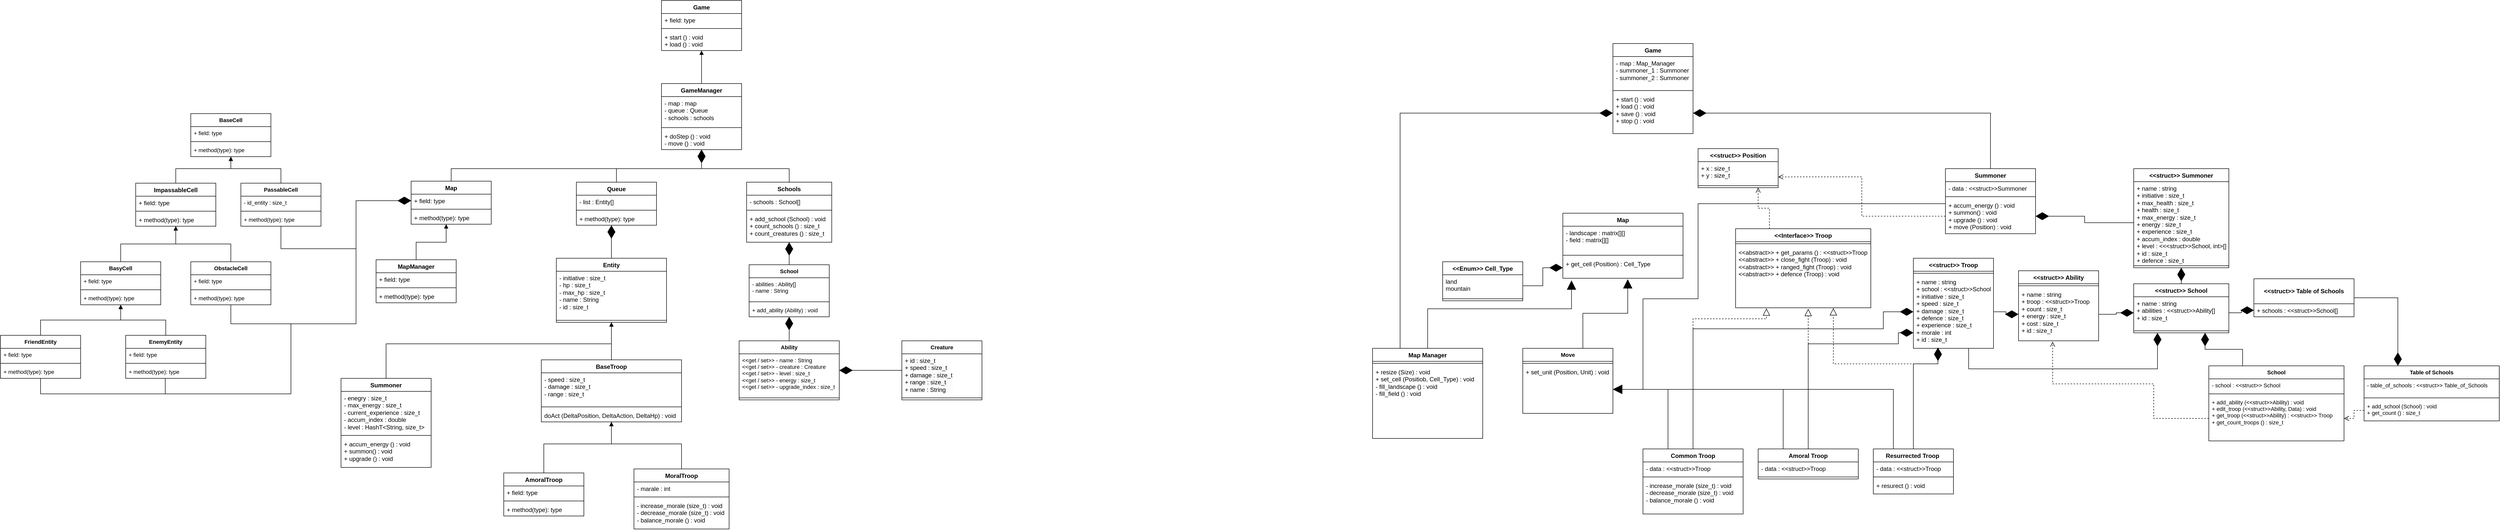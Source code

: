 <mxfile version="24.8.6">
  <diagram id="C5RBs43oDa-KdzZeNtuy" name="Page-1">
    <mxGraphModel dx="5921" dy="1474" grid="1" gridSize="10" guides="1" tooltips="1" connect="1" arrows="1" fold="1" page="1" pageScale="1" pageWidth="827" pageHeight="1169" math="0" shadow="0">
      <root>
        <mxCell id="WIyWlLk6GJQsqaUBKTNV-0" />
        <mxCell id="WIyWlLk6GJQsqaUBKTNV-1" parent="WIyWlLk6GJQsqaUBKTNV-0" />
        <mxCell id="O0wHWUjT7FNGZNHax8sz-0" value="&amp;lt;&amp;lt;struct&amp;gt;&amp;gt; Summoner" style="swimlane;fontStyle=1;align=center;verticalAlign=top;childLayout=stackLayout;horizontal=1;startSize=26;horizontalStack=0;resizeParent=1;resizeParentMax=0;resizeLast=0;collapsible=1;marginBottom=0;whiteSpace=wrap;html=1;" parent="WIyWlLk6GJQsqaUBKTNV-1" vertex="1">
          <mxGeometry x="610" y="360" width="190" height="198" as="geometry" />
        </mxCell>
        <mxCell id="O0wHWUjT7FNGZNHax8sz-1" value="+ name : string&lt;div&gt;+ initiative : size_t&lt;/div&gt;&lt;div&gt;+ max_health : size_t&lt;/div&gt;&lt;div&gt;+&amp;nbsp;health : size_t&lt;/div&gt;&lt;div&gt;+ max_energy : size_t&lt;/div&gt;&lt;div&gt;+ energy : size_t&lt;/div&gt;&lt;div&gt;+ experience : size_t&lt;/div&gt;&lt;div&gt;+ accum_index : double&lt;/div&gt;&lt;div&gt;+ level : &amp;lt;&amp;lt;&amp;lt;struct&amp;gt;&amp;gt;School,&amp;nbsp;&lt;span style=&quot;background-color: initial;&quot;&gt;int&lt;/span&gt;&lt;span style=&quot;background-color: initial;&quot;&gt;&amp;gt;[]&lt;/span&gt;&lt;/div&gt;&lt;div&gt;&lt;span style=&quot;background-color: initial;&quot;&gt;+ id : size_t&lt;/span&gt;&lt;/div&gt;&lt;div&gt;&lt;span style=&quot;background-color: initial;&quot;&gt;+ defence : size_t&lt;/span&gt;&lt;/div&gt;" style="text;strokeColor=none;fillColor=none;align=left;verticalAlign=top;spacingLeft=4;spacingRight=4;overflow=hidden;rotatable=0;points=[[0,0.5],[1,0.5]];portConstraint=eastwest;whiteSpace=wrap;html=1;" parent="O0wHWUjT7FNGZNHax8sz-0" vertex="1">
          <mxGeometry y="26" width="190" height="164" as="geometry" />
        </mxCell>
        <mxCell id="O0wHWUjT7FNGZNHax8sz-2" value="" style="line;strokeWidth=1;fillColor=none;align=left;verticalAlign=middle;spacingTop=-1;spacingLeft=3;spacingRight=3;rotatable=0;labelPosition=right;points=[];portConstraint=eastwest;strokeColor=inherit;" parent="O0wHWUjT7FNGZNHax8sz-0" vertex="1">
          <mxGeometry y="190" width="190" height="8" as="geometry" />
        </mxCell>
        <mxCell id="O0wHWUjT7FNGZNHax8sz-4" value="&lt;span style=&quot;white-space-collapse: preserve;&quot; data-src-align=&quot;8:4&quot; class=&quot;EzKURWReUAB5oZgtQNkl&quot;&gt;&amp;lt;&amp;lt;struct&amp;gt;&amp;gt; School&lt;/span&gt;" style="swimlane;fontStyle=1;align=center;verticalAlign=top;childLayout=stackLayout;horizontal=1;startSize=26;horizontalStack=0;resizeParent=1;resizeParentMax=0;resizeLast=0;collapsible=1;marginBottom=0;whiteSpace=wrap;html=1;" parent="WIyWlLk6GJQsqaUBKTNV-1" vertex="1">
          <mxGeometry x="610" y="590" width="190" height="98" as="geometry">
            <mxRectangle x="610" y="590" width="140" height="30" as="alternateBounds" />
          </mxGeometry>
        </mxCell>
        <mxCell id="O0wHWUjT7FNGZNHax8sz-5" value="+ name : string&lt;div&gt;+ abilities : &amp;lt;&amp;lt;struct&amp;gt;&amp;gt;Ability[]&lt;/div&gt;&lt;div&gt;+ id : size_t&lt;/div&gt;" style="text;strokeColor=none;fillColor=none;align=left;verticalAlign=top;spacingLeft=4;spacingRight=4;overflow=hidden;rotatable=0;points=[[0,0.5],[1,0.5]];portConstraint=eastwest;whiteSpace=wrap;html=1;" parent="O0wHWUjT7FNGZNHax8sz-4" vertex="1">
          <mxGeometry y="26" width="190" height="64" as="geometry" />
        </mxCell>
        <mxCell id="O0wHWUjT7FNGZNHax8sz-6" value="" style="line;strokeWidth=1;fillColor=none;align=left;verticalAlign=middle;spacingTop=-1;spacingLeft=3;spacingRight=3;rotatable=0;labelPosition=right;points=[];portConstraint=eastwest;strokeColor=inherit;" parent="O0wHWUjT7FNGZNHax8sz-4" vertex="1">
          <mxGeometry y="90" width="190" height="8" as="geometry" />
        </mxCell>
        <mxCell id="O0wHWUjT7FNGZNHax8sz-8" value="&lt;span style=&quot;white-space-collapse: preserve;&quot; data-src-align=&quot;0:6&quot; class=&quot;EzKURWReUAB5oZgtQNkl&quot;&gt;&amp;lt;&amp;lt;struct&amp;gt;&amp;gt; Ability&lt;/span&gt;" style="swimlane;fontStyle=1;align=center;verticalAlign=top;childLayout=stackLayout;horizontal=1;startSize=26;horizontalStack=0;resizeParent=1;resizeParentMax=0;resizeLast=0;collapsible=1;marginBottom=0;whiteSpace=wrap;html=1;" parent="WIyWlLk6GJQsqaUBKTNV-1" vertex="1">
          <mxGeometry x="380" y="564" width="160" height="140" as="geometry">
            <mxRectangle x="380" y="564" width="130" height="30" as="alternateBounds" />
          </mxGeometry>
        </mxCell>
        <mxCell id="O0wHWUjT7FNGZNHax8sz-10" value="" style="line;strokeWidth=1;fillColor=none;align=left;verticalAlign=middle;spacingTop=-1;spacingLeft=3;spacingRight=3;rotatable=0;labelPosition=right;points=[];portConstraint=eastwest;strokeColor=inherit;" parent="O0wHWUjT7FNGZNHax8sz-8" vertex="1">
          <mxGeometry y="26" width="160" height="8" as="geometry" />
        </mxCell>
        <mxCell id="O0wHWUjT7FNGZNHax8sz-9" value="+ name : string&lt;div&gt;+ troop : &amp;lt;&amp;lt;struct&amp;gt;&amp;gt;Troop&lt;/div&gt;&lt;div&gt;+ count : size_t&lt;/div&gt;&lt;div&gt;+ energy : size_t&lt;/div&gt;&lt;div&gt;+ cost : size_t&lt;/div&gt;&lt;div&gt;+ id : size_t&lt;/div&gt;" style="text;strokeColor=none;fillColor=none;align=left;verticalAlign=top;spacingLeft=4;spacingRight=4;overflow=hidden;rotatable=0;points=[[0,0.5],[1,0.5]];portConstraint=eastwest;whiteSpace=wrap;html=1;" parent="O0wHWUjT7FNGZNHax8sz-8" vertex="1">
          <mxGeometry y="34" width="160" height="106" as="geometry" />
        </mxCell>
        <mxCell id="O0wHWUjT7FNGZNHax8sz-12" value="&amp;lt;&amp;lt;struct&amp;gt;&amp;gt; Troop" style="swimlane;fontStyle=1;align=center;verticalAlign=top;childLayout=stackLayout;horizontal=1;startSize=26;horizontalStack=0;resizeParent=1;resizeParentMax=0;resizeLast=0;collapsible=1;marginBottom=0;whiteSpace=wrap;html=1;" parent="WIyWlLk6GJQsqaUBKTNV-1" vertex="1">
          <mxGeometry x="170" y="539" width="160" height="180" as="geometry" />
        </mxCell>
        <mxCell id="O0wHWUjT7FNGZNHax8sz-14" value="" style="line;strokeWidth=1;fillColor=none;align=left;verticalAlign=middle;spacingTop=-1;spacingLeft=3;spacingRight=3;rotatable=0;labelPosition=right;points=[];portConstraint=eastwest;strokeColor=inherit;" parent="O0wHWUjT7FNGZNHax8sz-12" vertex="1">
          <mxGeometry y="26" width="160" height="8" as="geometry" />
        </mxCell>
        <mxCell id="O0wHWUjT7FNGZNHax8sz-13" value="+ name : string&lt;div&gt;+ school : &amp;lt;&amp;lt;struct&amp;gt;&amp;gt;School&lt;/div&gt;&lt;div&gt;+&amp;nbsp;&lt;span style=&quot;white-space-collapse: preserve; background-color: initial;&quot;&gt;initiative : size_t&lt;/span&gt;&lt;/div&gt;&lt;div&gt;&lt;span style=&quot;white-space-collapse: preserve; background-color: initial;&quot;&gt;+ speed : size_t&lt;/span&gt;&lt;/div&gt;&lt;div&gt;&lt;span style=&quot;white-space-collapse: preserve; background-color: initial;&quot;&gt;+ damage : size_t&lt;/span&gt;&lt;/div&gt;&lt;div&gt;&lt;span style=&quot;white-space-collapse: preserve; background-color: initial;&quot;&gt;+ defence : size_t&lt;/span&gt;&lt;/div&gt;&lt;div&gt;&lt;span style=&quot;white-space-collapse: preserve; background-color: initial;&quot;&gt;+ experience : size_t&lt;/span&gt;&lt;/div&gt;&lt;div&gt;&lt;span style=&quot;white-space-collapse: preserve; background-color: initial;&quot;&gt;+ morale : int&lt;/span&gt;&lt;/div&gt;&lt;div&gt;&lt;span style=&quot;white-space-collapse: preserve; background-color: initial;&quot;&gt;+ id : size_t&lt;/span&gt;&lt;/div&gt;" style="text;strokeColor=none;fillColor=none;align=left;verticalAlign=top;spacingLeft=4;spacingRight=4;overflow=hidden;rotatable=0;points=[[0,0.5],[1,0.5]];portConstraint=eastwest;whiteSpace=wrap;html=1;" parent="O0wHWUjT7FNGZNHax8sz-12" vertex="1">
          <mxGeometry y="34" width="160" height="146" as="geometry" />
        </mxCell>
        <mxCell id="O0wHWUjT7FNGZNHax8sz-19" value="" style="endArrow=diamondThin;endFill=1;endSize=24;html=1;rounded=0;exitX=1;exitY=0.5;exitDx=0;exitDy=0;entryX=0;entryY=0.5;entryDx=0;entryDy=0;edgeStyle=orthogonalEdgeStyle;" parent="WIyWlLk6GJQsqaUBKTNV-1" source="O0wHWUjT7FNGZNHax8sz-13" target="O0wHWUjT7FNGZNHax8sz-9" edge="1">
          <mxGeometry width="160" relative="1" as="geometry">
            <mxPoint x="350" y="630" as="sourcePoint" />
            <mxPoint x="510" y="630" as="targetPoint" />
          </mxGeometry>
        </mxCell>
        <mxCell id="O0wHWUjT7FNGZNHax8sz-20" value="" style="endArrow=diamondThin;endFill=1;endSize=24;html=1;rounded=0;exitX=1;exitY=0.5;exitDx=0;exitDy=0;entryX=0;entryY=0.5;entryDx=0;entryDy=0;edgeStyle=orthogonalEdgeStyle;" parent="WIyWlLk6GJQsqaUBKTNV-1" source="O0wHWUjT7FNGZNHax8sz-9" target="O0wHWUjT7FNGZNHax8sz-5" edge="1">
          <mxGeometry width="160" relative="1" as="geometry">
            <mxPoint x="570" y="620" as="sourcePoint" />
            <mxPoint x="730" y="620" as="targetPoint" />
          </mxGeometry>
        </mxCell>
        <mxCell id="O0wHWUjT7FNGZNHax8sz-21" value="&lt;b&gt;&amp;lt;&amp;lt;struct&amp;gt;&amp;gt; Table of Schools&lt;/b&gt;" style="swimlane;fontStyle=0;childLayout=stackLayout;horizontal=1;startSize=50;fillColor=none;horizontalStack=0;resizeParent=1;resizeParentMax=0;resizeLast=0;collapsible=1;marginBottom=0;whiteSpace=wrap;html=1;" parent="WIyWlLk6GJQsqaUBKTNV-1" vertex="1">
          <mxGeometry x="850" y="580" width="200" height="76" as="geometry">
            <mxRectangle x="850" y="580" width="200" height="50" as="alternateBounds" />
          </mxGeometry>
        </mxCell>
        <mxCell id="O0wHWUjT7FNGZNHax8sz-22" value="+ schools : &amp;lt;&amp;lt;struct&amp;gt;&amp;gt;School[]" style="text;strokeColor=none;fillColor=none;align=left;verticalAlign=top;spacingLeft=4;spacingRight=4;overflow=hidden;rotatable=0;points=[[0,0.5],[1,0.5]];portConstraint=eastwest;whiteSpace=wrap;html=1;" parent="O0wHWUjT7FNGZNHax8sz-21" vertex="1">
          <mxGeometry y="50" width="200" height="26" as="geometry" />
        </mxCell>
        <mxCell id="O0wHWUjT7FNGZNHax8sz-26" value="" style="endArrow=diamondThin;endFill=1;endSize=24;html=1;rounded=0;exitX=1;exitY=0.5;exitDx=0;exitDy=0;entryX=0;entryY=0.5;entryDx=0;entryDy=0;edgeStyle=orthogonalEdgeStyle;" parent="WIyWlLk6GJQsqaUBKTNV-1" source="O0wHWUjT7FNGZNHax8sz-5" target="O0wHWUjT7FNGZNHax8sz-22" edge="1">
          <mxGeometry width="160" relative="1" as="geometry">
            <mxPoint x="790" y="630" as="sourcePoint" />
            <mxPoint x="950" y="630" as="targetPoint" />
          </mxGeometry>
        </mxCell>
        <mxCell id="O0wHWUjT7FNGZNHax8sz-33" value="" style="endArrow=diamondThin;endFill=1;endSize=24;html=1;rounded=0;exitX=0.5;exitY=0;exitDx=0;exitDy=0;entryX=0.5;entryY=1;entryDx=0;entryDy=0;edgeStyle=orthogonalEdgeStyle;" parent="WIyWlLk6GJQsqaUBKTNV-1" source="O0wHWUjT7FNGZNHax8sz-4" target="O0wHWUjT7FNGZNHax8sz-0" edge="1">
          <mxGeometry width="160" relative="1" as="geometry">
            <mxPoint x="700" y="560" as="sourcePoint" />
            <mxPoint x="860" y="560" as="targetPoint" />
          </mxGeometry>
        </mxCell>
        <mxCell id="oaR50haUZ5aH3QYHfs4s-4" value="Summoner" style="swimlane;fontStyle=1;align=center;verticalAlign=top;childLayout=stackLayout;horizontal=1;startSize=26;horizontalStack=0;resizeParent=1;resizeParentMax=0;resizeLast=0;collapsible=1;marginBottom=0;whiteSpace=wrap;html=1;" parent="WIyWlLk6GJQsqaUBKTNV-1" vertex="1">
          <mxGeometry x="234" y="360" width="180" height="130" as="geometry" />
        </mxCell>
        <mxCell id="oaR50haUZ5aH3QYHfs4s-5" value="- data : &amp;lt;&amp;lt;struct&amp;gt;&amp;gt;Summoner" style="text;strokeColor=none;fillColor=none;align=left;verticalAlign=top;spacingLeft=4;spacingRight=4;overflow=hidden;rotatable=0;points=[[0,0.5],[1,0.5]];portConstraint=eastwest;whiteSpace=wrap;html=1;" parent="oaR50haUZ5aH3QYHfs4s-4" vertex="1">
          <mxGeometry y="26" width="180" height="26" as="geometry" />
        </mxCell>
        <mxCell id="oaR50haUZ5aH3QYHfs4s-6" value="" style="line;strokeWidth=1;fillColor=none;align=left;verticalAlign=middle;spacingTop=-1;spacingLeft=3;spacingRight=3;rotatable=0;labelPosition=right;points=[];portConstraint=eastwest;strokeColor=inherit;" parent="oaR50haUZ5aH3QYHfs4s-4" vertex="1">
          <mxGeometry y="52" width="180" height="8" as="geometry" />
        </mxCell>
        <mxCell id="oaR50haUZ5aH3QYHfs4s-7" value="+ accum_energy () : void&lt;div&gt;+ summon() : void&lt;/div&gt;&lt;div&gt;+ upgrade () : void&lt;/div&gt;&lt;div&gt;+ move (Position) : void&lt;/div&gt;" style="text;strokeColor=none;fillColor=none;align=left;verticalAlign=top;spacingLeft=4;spacingRight=4;overflow=hidden;rotatable=0;points=[[0,0.5],[1,0.5]];portConstraint=eastwest;whiteSpace=wrap;html=1;" parent="oaR50haUZ5aH3QYHfs4s-4" vertex="1">
          <mxGeometry y="60" width="180" height="70" as="geometry" />
        </mxCell>
        <mxCell id="oaR50haUZ5aH3QYHfs4s-8" value="" style="endArrow=diamondThin;endFill=1;endSize=24;html=1;rounded=0;entryX=1;entryY=0.5;entryDx=0;entryDy=0;exitX=0;exitY=0.5;exitDx=0;exitDy=0;edgeStyle=orthogonalEdgeStyle;" parent="WIyWlLk6GJQsqaUBKTNV-1" source="O0wHWUjT7FNGZNHax8sz-1" target="oaR50haUZ5aH3QYHfs4s-7" edge="1">
          <mxGeometry width="160" relative="1" as="geometry">
            <mxPoint x="450" y="450" as="sourcePoint" />
            <mxPoint x="610" y="450" as="targetPoint" />
          </mxGeometry>
        </mxCell>
        <mxCell id="oaR50haUZ5aH3QYHfs4s-9" value="&amp;lt;&amp;lt;Interface&amp;gt;&amp;gt; Troop" style="swimlane;fontStyle=1;align=center;verticalAlign=top;childLayout=stackLayout;horizontal=1;startSize=26;horizontalStack=0;resizeParent=1;resizeParentMax=0;resizeLast=0;collapsible=1;marginBottom=0;whiteSpace=wrap;html=1;" parent="WIyWlLk6GJQsqaUBKTNV-1" vertex="1">
          <mxGeometry x="-185" y="480" width="270" height="158" as="geometry" />
        </mxCell>
        <mxCell id="oaR50haUZ5aH3QYHfs4s-11" value="" style="line;strokeWidth=1;fillColor=none;align=left;verticalAlign=middle;spacingTop=-1;spacingLeft=3;spacingRight=3;rotatable=0;labelPosition=right;points=[];portConstraint=eastwest;strokeColor=inherit;" parent="oaR50haUZ5aH3QYHfs4s-9" vertex="1">
          <mxGeometry y="26" width="270" height="8" as="geometry" />
        </mxCell>
        <mxCell id="oaR50haUZ5aH3QYHfs4s-12" value="&amp;lt;&amp;lt;abstract&amp;gt;&amp;gt;&amp;nbsp;+ get_params () : &amp;lt;&amp;lt;struct&amp;gt;&amp;gt;Troop&lt;br&gt;&lt;div&gt;&lt;span style=&quot;background-color: initial;&quot;&gt;&amp;lt;&amp;lt;abstract&amp;gt;&amp;gt;&lt;/span&gt;&lt;span style=&quot;background-color: initial;&quot;&gt;&amp;nbsp;&lt;/span&gt;+ close_fight (Troop) : void&lt;/div&gt;&lt;div&gt;&lt;span style=&quot;background-color: initial;&quot;&gt;&amp;lt;&amp;lt;abstract&amp;gt;&amp;gt;&lt;/span&gt;&lt;span style=&quot;background-color: initial;&quot;&gt;&amp;nbsp;&lt;/span&gt;+ ranged_fight (Troop) : void&lt;/div&gt;&lt;div&gt;&lt;span style=&quot;background-color: initial;&quot;&gt;&amp;lt;&amp;lt;abstract&amp;gt;&amp;gt;&lt;/span&gt;&lt;span style=&quot;background-color: initial;&quot;&gt;&amp;nbsp;&lt;/span&gt;+ defence (Troop) : void&lt;/div&gt;" style="text;strokeColor=none;fillColor=none;align=left;verticalAlign=top;spacingLeft=4;spacingRight=4;overflow=hidden;rotatable=0;points=[[0,0.5],[1,0.5]];portConstraint=eastwest;whiteSpace=wrap;html=1;" parent="oaR50haUZ5aH3QYHfs4s-9" vertex="1">
          <mxGeometry y="34" width="270" height="124" as="geometry" />
        </mxCell>
        <mxCell id="oaR50haUZ5aH3QYHfs4s-17" value="Common Troop" style="swimlane;fontStyle=1;align=center;verticalAlign=top;childLayout=stackLayout;horizontal=1;startSize=26;horizontalStack=0;resizeParent=1;resizeParentMax=0;resizeLast=0;collapsible=1;marginBottom=0;whiteSpace=wrap;html=1;" parent="WIyWlLk6GJQsqaUBKTNV-1" vertex="1">
          <mxGeometry x="-370" y="920" width="200" height="130" as="geometry" />
        </mxCell>
        <mxCell id="oaR50haUZ5aH3QYHfs4s-18" value="- data : &amp;lt;&amp;lt;struct&amp;gt;&amp;gt;Troop" style="text;strokeColor=none;fillColor=none;align=left;verticalAlign=top;spacingLeft=4;spacingRight=4;overflow=hidden;rotatable=0;points=[[0,0.5],[1,0.5]];portConstraint=eastwest;whiteSpace=wrap;html=1;" parent="oaR50haUZ5aH3QYHfs4s-17" vertex="1">
          <mxGeometry y="26" width="200" height="26" as="geometry" />
        </mxCell>
        <mxCell id="oaR50haUZ5aH3QYHfs4s-19" value="" style="line;strokeWidth=1;fillColor=none;align=left;verticalAlign=middle;spacingTop=-1;spacingLeft=3;spacingRight=3;rotatable=0;labelPosition=right;points=[];portConstraint=eastwest;strokeColor=inherit;" parent="oaR50haUZ5aH3QYHfs4s-17" vertex="1">
          <mxGeometry y="52" width="200" height="8" as="geometry" />
        </mxCell>
        <mxCell id="oaR50haUZ5aH3QYHfs4s-20" value="&lt;div&gt;- increase_morale (size_t) : void&lt;/div&gt;&lt;div&gt;- decrease_morale (size_t) : void&lt;/div&gt;&lt;div&gt;- balance_morale () : void&lt;/div&gt;" style="text;strokeColor=none;fillColor=none;align=left;verticalAlign=top;spacingLeft=4;spacingRight=4;overflow=hidden;rotatable=0;points=[[0,0.5],[1,0.5]];portConstraint=eastwest;whiteSpace=wrap;html=1;" parent="oaR50haUZ5aH3QYHfs4s-17" vertex="1">
          <mxGeometry y="60" width="200" height="70" as="geometry" />
        </mxCell>
        <mxCell id="oaR50haUZ5aH3QYHfs4s-21" value="Amoral Troop" style="swimlane;fontStyle=1;align=center;verticalAlign=top;childLayout=stackLayout;horizontal=1;startSize=26;horizontalStack=0;resizeParent=1;resizeParentMax=0;resizeLast=0;collapsible=1;marginBottom=0;whiteSpace=wrap;html=1;" parent="WIyWlLk6GJQsqaUBKTNV-1" vertex="1">
          <mxGeometry x="-140" y="920" width="200" height="60" as="geometry" />
        </mxCell>
        <mxCell id="oaR50haUZ5aH3QYHfs4s-22" value="- data : &amp;lt;&amp;lt;struct&amp;gt;&amp;gt;Troop" style="text;strokeColor=none;fillColor=none;align=left;verticalAlign=top;spacingLeft=4;spacingRight=4;overflow=hidden;rotatable=0;points=[[0,0.5],[1,0.5]];portConstraint=eastwest;whiteSpace=wrap;html=1;" parent="oaR50haUZ5aH3QYHfs4s-21" vertex="1">
          <mxGeometry y="26" width="200" height="26" as="geometry" />
        </mxCell>
        <mxCell id="oaR50haUZ5aH3QYHfs4s-23" value="" style="line;strokeWidth=1;fillColor=none;align=left;verticalAlign=middle;spacingTop=-1;spacingLeft=3;spacingRight=3;rotatable=0;labelPosition=right;points=[];portConstraint=eastwest;strokeColor=inherit;" parent="oaR50haUZ5aH3QYHfs4s-21" vertex="1">
          <mxGeometry y="52" width="200" height="8" as="geometry" />
        </mxCell>
        <mxCell id="oaR50haUZ5aH3QYHfs4s-25" value="Resurrected Troop&amp;nbsp;" style="swimlane;fontStyle=1;align=center;verticalAlign=top;childLayout=stackLayout;horizontal=1;startSize=26;horizontalStack=0;resizeParent=1;resizeParentMax=0;resizeLast=0;collapsible=1;marginBottom=0;whiteSpace=wrap;html=1;" parent="WIyWlLk6GJQsqaUBKTNV-1" vertex="1">
          <mxGeometry x="90" y="920" width="160" height="90" as="geometry" />
        </mxCell>
        <mxCell id="oaR50haUZ5aH3QYHfs4s-26" value="- data : &amp;lt;&amp;lt;struct&amp;gt;&amp;gt;Troop" style="text;strokeColor=none;fillColor=none;align=left;verticalAlign=top;spacingLeft=4;spacingRight=4;overflow=hidden;rotatable=0;points=[[0,0.5],[1,0.5]];portConstraint=eastwest;whiteSpace=wrap;html=1;" parent="oaR50haUZ5aH3QYHfs4s-25" vertex="1">
          <mxGeometry y="26" width="160" height="26" as="geometry" />
        </mxCell>
        <mxCell id="oaR50haUZ5aH3QYHfs4s-27" value="" style="line;strokeWidth=1;fillColor=none;align=left;verticalAlign=middle;spacingTop=-1;spacingLeft=3;spacingRight=3;rotatable=0;labelPosition=right;points=[];portConstraint=eastwest;strokeColor=inherit;" parent="oaR50haUZ5aH3QYHfs4s-25" vertex="1">
          <mxGeometry y="52" width="160" height="8" as="geometry" />
        </mxCell>
        <mxCell id="oaR50haUZ5aH3QYHfs4s-28" value="+ resurect () : void" style="text;strokeColor=none;fillColor=none;align=left;verticalAlign=top;spacingLeft=4;spacingRight=4;overflow=hidden;rotatable=0;points=[[0,0.5],[1,0.5]];portConstraint=eastwest;whiteSpace=wrap;html=1;" parent="oaR50haUZ5aH3QYHfs4s-25" vertex="1">
          <mxGeometry y="60" width="160" height="30" as="geometry" />
        </mxCell>
        <mxCell id="oaR50haUZ5aH3QYHfs4s-39" value="" style="endArrow=block;dashed=1;endFill=0;endSize=12;html=1;rounded=0;exitX=0.5;exitY=0;exitDx=0;exitDy=0;entryX=0.228;entryY=1.009;entryDx=0;entryDy=0;entryPerimeter=0;edgeStyle=orthogonalEdgeStyle;" parent="WIyWlLk6GJQsqaUBKTNV-1" source="oaR50haUZ5aH3QYHfs4s-17" target="oaR50haUZ5aH3QYHfs4s-12" edge="1">
          <mxGeometry width="160" relative="1" as="geometry">
            <mxPoint x="230" y="770" as="sourcePoint" />
            <mxPoint x="390" y="770" as="targetPoint" />
            <Array as="points">
              <mxPoint x="-270" y="660" />
              <mxPoint x="-123" y="660" />
            </Array>
          </mxGeometry>
        </mxCell>
        <mxCell id="oaR50haUZ5aH3QYHfs4s-41" value="" style="endArrow=block;dashed=1;endFill=0;endSize=12;html=1;rounded=0;exitX=0.5;exitY=0;exitDx=0;exitDy=0;entryX=0.723;entryY=1.005;entryDx=0;entryDy=0;entryPerimeter=0;edgeStyle=orthogonalEdgeStyle;" parent="WIyWlLk6GJQsqaUBKTNV-1" source="oaR50haUZ5aH3QYHfs4s-25" target="oaR50haUZ5aH3QYHfs4s-12" edge="1">
          <mxGeometry width="160" relative="1" as="geometry">
            <mxPoint x="230" y="770" as="sourcePoint" />
            <mxPoint x="390" y="770" as="targetPoint" />
            <Array as="points">
              <mxPoint x="170" y="780" />
              <mxPoint x="170" y="750" />
              <mxPoint x="10" y="750" />
            </Array>
          </mxGeometry>
        </mxCell>
        <mxCell id="Gu92MP51UxzYY6P23CPR-1" value="" style="endArrow=diamondThin;endFill=1;endSize=24;html=1;rounded=0;exitX=0.5;exitY=0;exitDx=0;exitDy=0;entryX=0;entryY=0.5;entryDx=0;entryDy=0;edgeStyle=orthogonalEdgeStyle;" parent="WIyWlLk6GJQsqaUBKTNV-1" source="oaR50haUZ5aH3QYHfs4s-17" target="O0wHWUjT7FNGZNHax8sz-13" edge="1">
          <mxGeometry width="160" relative="1" as="geometry">
            <mxPoint x="-250" y="690" as="sourcePoint" />
            <mxPoint x="-90" y="690" as="targetPoint" />
            <Array as="points">
              <mxPoint x="-270" y="680" />
              <mxPoint x="110" y="680" />
              <mxPoint x="110" y="646" />
            </Array>
          </mxGeometry>
        </mxCell>
        <mxCell id="Gu92MP51UxzYY6P23CPR-2" value="" style="endArrow=diamondThin;endFill=1;endSize=24;html=1;rounded=0;exitX=0.5;exitY=0;exitDx=0;exitDy=0;entryX=0;entryY=0.787;entryDx=0;entryDy=0;entryPerimeter=0;edgeStyle=orthogonalEdgeStyle;" parent="WIyWlLk6GJQsqaUBKTNV-1" source="oaR50haUZ5aH3QYHfs4s-21" target="O0wHWUjT7FNGZNHax8sz-13" edge="1">
          <mxGeometry width="160" relative="1" as="geometry">
            <mxPoint x="160" y="670" as="sourcePoint" />
            <mxPoint x="320" y="670" as="targetPoint" />
            <Array as="points">
              <mxPoint x="-40" y="710" />
              <mxPoint x="140" y="710" />
              <mxPoint x="140" y="688" />
            </Array>
          </mxGeometry>
        </mxCell>
        <mxCell id="Gu92MP51UxzYY6P23CPR-4" value="" style="endArrow=diamondThin;endFill=1;endSize=24;html=1;rounded=0;exitX=0.5;exitY=0;exitDx=0;exitDy=0;entryX=0.307;entryY=0.989;entryDx=0;entryDy=0;entryPerimeter=0;edgeStyle=orthogonalEdgeStyle;" parent="WIyWlLk6GJQsqaUBKTNV-1" source="oaR50haUZ5aH3QYHfs4s-25" target="O0wHWUjT7FNGZNHax8sz-13" edge="1">
          <mxGeometry width="160" relative="1" as="geometry">
            <mxPoint x="160" y="670" as="sourcePoint" />
            <mxPoint x="320" y="670" as="targetPoint" />
            <Array as="points">
              <mxPoint x="170" y="780" />
              <mxPoint x="170" y="750" />
              <mxPoint x="219" y="750" />
            </Array>
          </mxGeometry>
        </mxCell>
        <mxCell id="2yXBk2YA5MlsKNO-kX_i-0" value="Map" style="swimlane;fontStyle=1;align=center;verticalAlign=top;childLayout=stackLayout;horizontal=1;startSize=26;horizontalStack=0;resizeParent=1;resizeParentMax=0;resizeLast=0;collapsible=1;marginBottom=0;whiteSpace=wrap;html=1;" parent="WIyWlLk6GJQsqaUBKTNV-1" vertex="1">
          <mxGeometry x="-530" y="449" width="240" height="130" as="geometry" />
        </mxCell>
        <mxCell id="2yXBk2YA5MlsKNO-kX_i-1" value="- landscape : matrix[][]&lt;div&gt;- field : matrix[][]&lt;/div&gt;" style="text;strokeColor=none;fillColor=none;align=left;verticalAlign=top;spacingLeft=4;spacingRight=4;overflow=hidden;rotatable=0;points=[[0,0.5],[1,0.5]];portConstraint=eastwest;whiteSpace=wrap;html=1;" parent="2yXBk2YA5MlsKNO-kX_i-0" vertex="1">
          <mxGeometry y="26" width="240" height="54" as="geometry" />
        </mxCell>
        <mxCell id="2yXBk2YA5MlsKNO-kX_i-2" value="" style="line;strokeWidth=1;fillColor=none;align=left;verticalAlign=middle;spacingTop=-1;spacingLeft=3;spacingRight=3;rotatable=0;labelPosition=right;points=[];portConstraint=eastwest;strokeColor=inherit;" parent="2yXBk2YA5MlsKNO-kX_i-0" vertex="1">
          <mxGeometry y="80" width="240" height="8" as="geometry" />
        </mxCell>
        <mxCell id="2yXBk2YA5MlsKNO-kX_i-3" value="&lt;div&gt;+ get_cell (Position) : Cell_Type&lt;/div&gt;&lt;div&gt;&lt;br&gt;&lt;/div&gt;" style="text;strokeColor=none;fillColor=none;align=left;verticalAlign=top;spacingLeft=4;spacingRight=4;overflow=hidden;rotatable=0;points=[[0,0.5],[1,0.5]];portConstraint=eastwest;whiteSpace=wrap;html=1;" parent="2yXBk2YA5MlsKNO-kX_i-0" vertex="1">
          <mxGeometry y="88" width="240" height="42" as="geometry" />
        </mxCell>
        <mxCell id="2yXBk2YA5MlsKNO-kX_i-8" value="&amp;lt;&amp;lt;struct&amp;gt;&amp;gt; Position" style="swimlane;fontStyle=1;align=center;verticalAlign=top;childLayout=stackLayout;horizontal=1;startSize=26;horizontalStack=0;resizeParent=1;resizeParentMax=0;resizeLast=0;collapsible=1;marginBottom=0;whiteSpace=wrap;html=1;" parent="WIyWlLk6GJQsqaUBKTNV-1" vertex="1">
          <mxGeometry x="-260" y="320" width="160" height="78" as="geometry" />
        </mxCell>
        <mxCell id="2yXBk2YA5MlsKNO-kX_i-9" value="+ x : size_t&lt;div&gt;+ y : size_t&lt;/div&gt;" style="text;strokeColor=none;fillColor=none;align=left;verticalAlign=top;spacingLeft=4;spacingRight=4;overflow=hidden;rotatable=0;points=[[0,0.5],[1,0.5]];portConstraint=eastwest;whiteSpace=wrap;html=1;" parent="2yXBk2YA5MlsKNO-kX_i-8" vertex="1">
          <mxGeometry y="26" width="160" height="44" as="geometry" />
        </mxCell>
        <mxCell id="2yXBk2YA5MlsKNO-kX_i-10" value="" style="line;strokeWidth=1;fillColor=none;align=left;verticalAlign=middle;spacingTop=-1;spacingLeft=3;spacingRight=3;rotatable=0;labelPosition=right;points=[];portConstraint=eastwest;strokeColor=inherit;" parent="2yXBk2YA5MlsKNO-kX_i-8" vertex="1">
          <mxGeometry y="70" width="160" height="8" as="geometry" />
        </mxCell>
        <mxCell id="2yXBk2YA5MlsKNO-kX_i-12" value="&amp;lt;&amp;lt;Enum&amp;gt;&amp;gt; Cell_Type" style="swimlane;fontStyle=1;align=center;verticalAlign=top;childLayout=stackLayout;horizontal=1;startSize=26;horizontalStack=0;resizeParent=1;resizeParentMax=0;resizeLast=0;collapsible=1;marginBottom=0;whiteSpace=wrap;html=1;" parent="WIyWlLk6GJQsqaUBKTNV-1" vertex="1">
          <mxGeometry x="-770" y="546" width="160" height="78" as="geometry" />
        </mxCell>
        <mxCell id="2yXBk2YA5MlsKNO-kX_i-13" value="land&lt;div&gt;mountain&lt;/div&gt;" style="text;strokeColor=none;fillColor=none;align=left;verticalAlign=top;spacingLeft=4;spacingRight=4;overflow=hidden;rotatable=0;points=[[0,0.5],[1,0.5]];portConstraint=eastwest;whiteSpace=wrap;html=1;" parent="2yXBk2YA5MlsKNO-kX_i-12" vertex="1">
          <mxGeometry y="26" width="160" height="44" as="geometry" />
        </mxCell>
        <mxCell id="2yXBk2YA5MlsKNO-kX_i-14" value="" style="line;strokeWidth=1;fillColor=none;align=left;verticalAlign=middle;spacingTop=-1;spacingLeft=3;spacingRight=3;rotatable=0;labelPosition=right;points=[];portConstraint=eastwest;strokeColor=inherit;" parent="2yXBk2YA5MlsKNO-kX_i-12" vertex="1">
          <mxGeometry y="70" width="160" height="8" as="geometry" />
        </mxCell>
        <mxCell id="2yXBk2YA5MlsKNO-kX_i-17" value="" style="endArrow=diamondThin;endFill=1;endSize=24;html=1;rounded=0;exitX=1;exitY=0.5;exitDx=0;exitDy=0;entryX=0;entryY=0.5;entryDx=0;entryDy=0;edgeStyle=orthogonalEdgeStyle;" parent="WIyWlLk6GJQsqaUBKTNV-1" source="2yXBk2YA5MlsKNO-kX_i-13" target="2yXBk2YA5MlsKNO-kX_i-3" edge="1">
          <mxGeometry width="160" relative="1" as="geometry">
            <mxPoint x="-670" y="680" as="sourcePoint" />
            <mxPoint x="-510" y="680" as="targetPoint" />
          </mxGeometry>
        </mxCell>
        <mxCell id="2yXBk2YA5MlsKNO-kX_i-20" value="Game" style="swimlane;fontStyle=1;align=center;verticalAlign=top;childLayout=stackLayout;horizontal=1;startSize=26;horizontalStack=0;resizeParent=1;resizeParentMax=0;resizeLast=0;collapsible=1;marginBottom=0;whiteSpace=wrap;html=1;" parent="WIyWlLk6GJQsqaUBKTNV-1" vertex="1">
          <mxGeometry x="-430" y="110" width="160" height="180" as="geometry" />
        </mxCell>
        <mxCell id="2yXBk2YA5MlsKNO-kX_i-21" value="- map : Map_Manager&lt;div&gt;- summoner_1 : Summoner&lt;/div&gt;&lt;div&gt;- summoner_2 : Summoner&lt;/div&gt;" style="text;strokeColor=none;fillColor=none;align=left;verticalAlign=top;spacingLeft=4;spacingRight=4;overflow=hidden;rotatable=0;points=[[0,0.5],[1,0.5]];portConstraint=eastwest;whiteSpace=wrap;html=1;" parent="2yXBk2YA5MlsKNO-kX_i-20" vertex="1">
          <mxGeometry y="26" width="160" height="64" as="geometry" />
        </mxCell>
        <mxCell id="2yXBk2YA5MlsKNO-kX_i-22" value="" style="line;strokeWidth=1;fillColor=none;align=left;verticalAlign=middle;spacingTop=-1;spacingLeft=3;spacingRight=3;rotatable=0;labelPosition=right;points=[];portConstraint=eastwest;strokeColor=inherit;" parent="2yXBk2YA5MlsKNO-kX_i-20" vertex="1">
          <mxGeometry y="90" width="160" height="8" as="geometry" />
        </mxCell>
        <mxCell id="2yXBk2YA5MlsKNO-kX_i-23" value="+ start () : void&lt;div&gt;+ load () : void&lt;/div&gt;&lt;div&gt;+ save () : void&lt;/div&gt;&lt;div&gt;+ stop () : void&lt;/div&gt;" style="text;strokeColor=none;fillColor=none;align=left;verticalAlign=top;spacingLeft=4;spacingRight=4;overflow=hidden;rotatable=0;points=[[0,0.5],[1,0.5]];portConstraint=eastwest;whiteSpace=wrap;html=1;" parent="2yXBk2YA5MlsKNO-kX_i-20" vertex="1">
          <mxGeometry y="98" width="160" height="82" as="geometry" />
        </mxCell>
        <mxCell id="2yXBk2YA5MlsKNO-kX_i-28" value="" style="endArrow=block;dashed=1;endFill=0;endSize=12;html=1;rounded=0;strokeColor=default;align=center;verticalAlign=middle;fontFamily=Helvetica;fontSize=11;fontColor=default;labelBackgroundColor=default;edgeStyle=orthogonalEdgeStyle;exitX=0.5;exitY=0;exitDx=0;exitDy=0;" parent="WIyWlLk6GJQsqaUBKTNV-1" source="oaR50haUZ5aH3QYHfs4s-21" edge="1">
          <mxGeometry width="160" relative="1" as="geometry">
            <mxPoint x="40" y="630" as="sourcePoint" />
            <mxPoint x="-40" y="640" as="targetPoint" />
          </mxGeometry>
        </mxCell>
        <mxCell id="2yXBk2YA5MlsKNO-kX_i-31" value="" style="endArrow=diamondThin;endFill=1;endSize=24;html=1;rounded=0;strokeColor=default;align=center;verticalAlign=middle;fontFamily=Helvetica;fontSize=11;fontColor=default;labelBackgroundColor=default;edgeStyle=orthogonalEdgeStyle;exitX=0.5;exitY=0;exitDx=0;exitDy=0;entryX=1;entryY=0.5;entryDx=0;entryDy=0;" parent="WIyWlLk6GJQsqaUBKTNV-1" source="oaR50haUZ5aH3QYHfs4s-4" target="2yXBk2YA5MlsKNO-kX_i-23" edge="1">
          <mxGeometry width="160" relative="1" as="geometry">
            <mxPoint x="-330" y="460" as="sourcePoint" />
            <mxPoint x="-170" y="460" as="targetPoint" />
          </mxGeometry>
        </mxCell>
        <mxCell id="2yXBk2YA5MlsKNO-kX_i-32" value="Table of Schools" style="swimlane;fontStyle=1;align=center;verticalAlign=top;childLayout=stackLayout;horizontal=1;startSize=26;horizontalStack=0;resizeParent=1;resizeParentMax=0;resizeLast=0;collapsible=1;marginBottom=0;whiteSpace=wrap;html=1;fontFamily=Helvetica;fontSize=11;fontColor=default;labelBackgroundColor=default;" parent="WIyWlLk6GJQsqaUBKTNV-1" vertex="1">
          <mxGeometry x="1070" y="754" width="270" height="110" as="geometry" />
        </mxCell>
        <mxCell id="2yXBk2YA5MlsKNO-kX_i-33" value="- table_of_schools : &amp;lt;&amp;lt;struct&amp;gt;&amp;gt; Table_of_Schools" style="text;strokeColor=none;fillColor=none;align=left;verticalAlign=top;spacingLeft=4;spacingRight=4;overflow=hidden;rotatable=0;points=[[0,0.5],[1,0.5]];portConstraint=eastwest;whiteSpace=wrap;html=1;fontFamily=Helvetica;fontSize=11;fontColor=default;labelBackgroundColor=default;" parent="2yXBk2YA5MlsKNO-kX_i-32" vertex="1">
          <mxGeometry y="26" width="270" height="34" as="geometry" />
        </mxCell>
        <mxCell id="2yXBk2YA5MlsKNO-kX_i-34" value="" style="line;strokeWidth=1;fillColor=none;align=left;verticalAlign=middle;spacingTop=-1;spacingLeft=3;spacingRight=3;rotatable=0;labelPosition=right;points=[];portConstraint=eastwest;strokeColor=inherit;fontFamily=Helvetica;fontSize=11;fontColor=default;labelBackgroundColor=default;" parent="2yXBk2YA5MlsKNO-kX_i-32" vertex="1">
          <mxGeometry y="60" width="270" height="8" as="geometry" />
        </mxCell>
        <mxCell id="2yXBk2YA5MlsKNO-kX_i-35" value="+ add_school (School) : void&lt;div&gt;+ get_count () : size_t&lt;/div&gt;" style="text;strokeColor=none;fillColor=none;align=left;verticalAlign=top;spacingLeft=4;spacingRight=4;overflow=hidden;rotatable=0;points=[[0,0.5],[1,0.5]];portConstraint=eastwest;whiteSpace=wrap;html=1;fontFamily=Helvetica;fontSize=11;fontColor=default;labelBackgroundColor=default;" parent="2yXBk2YA5MlsKNO-kX_i-32" vertex="1">
          <mxGeometry y="68" width="270" height="42" as="geometry" />
        </mxCell>
        <mxCell id="2yXBk2YA5MlsKNO-kX_i-36" value="" style="endArrow=diamondThin;endFill=1;endSize=24;html=1;rounded=0;strokeColor=default;align=center;verticalAlign=middle;fontFamily=Helvetica;fontSize=11;fontColor=default;labelBackgroundColor=default;edgeStyle=orthogonalEdgeStyle;exitX=1;exitY=0.5;exitDx=0;exitDy=0;entryX=0.25;entryY=0;entryDx=0;entryDy=0;" parent="WIyWlLk6GJQsqaUBKTNV-1" source="O0wHWUjT7FNGZNHax8sz-21" target="2yXBk2YA5MlsKNO-kX_i-32" edge="1">
          <mxGeometry width="160" relative="1" as="geometry">
            <mxPoint x="970" y="640" as="sourcePoint" />
            <mxPoint x="1130" y="640" as="targetPoint" />
          </mxGeometry>
        </mxCell>
        <mxCell id="2yXBk2YA5MlsKNO-kX_i-37" value="School" style="swimlane;fontStyle=1;align=center;verticalAlign=top;childLayout=stackLayout;horizontal=1;startSize=26;horizontalStack=0;resizeParent=1;resizeParentMax=0;resizeLast=0;collapsible=1;marginBottom=0;whiteSpace=wrap;html=1;fontFamily=Helvetica;fontSize=11;fontColor=default;labelBackgroundColor=default;" parent="WIyWlLk6GJQsqaUBKTNV-1" vertex="1">
          <mxGeometry x="760" y="754" width="270" height="150" as="geometry" />
        </mxCell>
        <mxCell id="2yXBk2YA5MlsKNO-kX_i-38" value="- school : &amp;lt;&amp;lt;struct&amp;gt;&amp;gt; School" style="text;strokeColor=none;fillColor=none;align=left;verticalAlign=top;spacingLeft=4;spacingRight=4;overflow=hidden;rotatable=0;points=[[0,0.5],[1,0.5]];portConstraint=eastwest;whiteSpace=wrap;html=1;fontFamily=Helvetica;fontSize=11;fontColor=default;labelBackgroundColor=default;" parent="2yXBk2YA5MlsKNO-kX_i-37" vertex="1">
          <mxGeometry y="26" width="270" height="26" as="geometry" />
        </mxCell>
        <mxCell id="2yXBk2YA5MlsKNO-kX_i-39" value="" style="line;strokeWidth=1;fillColor=none;align=left;verticalAlign=middle;spacingTop=-1;spacingLeft=3;spacingRight=3;rotatable=0;labelPosition=right;points=[];portConstraint=eastwest;strokeColor=inherit;fontFamily=Helvetica;fontSize=11;fontColor=default;labelBackgroundColor=default;" parent="2yXBk2YA5MlsKNO-kX_i-37" vertex="1">
          <mxGeometry y="52" width="270" height="8" as="geometry" />
        </mxCell>
        <mxCell id="2yXBk2YA5MlsKNO-kX_i-40" value="+ add_ability (&amp;lt;&amp;lt;struct&amp;gt;&amp;gt;Ability) : void&lt;div&gt;+ edit_troop (&amp;lt;&amp;lt;struct&amp;gt;&amp;gt;Ability, Data) : void&lt;/div&gt;&lt;div&gt;+ get_troop (&amp;lt;&amp;lt;struct&amp;gt;&amp;gt;Ability) : &amp;lt;&amp;lt;struct&amp;gt;&amp;gt; Troop&lt;/div&gt;&lt;div&gt;+ get_count_troops () : size_t&lt;/div&gt;" style="text;strokeColor=none;fillColor=none;align=left;verticalAlign=top;spacingLeft=4;spacingRight=4;overflow=hidden;rotatable=0;points=[[0,0.5],[1,0.5]];portConstraint=eastwest;whiteSpace=wrap;html=1;fontFamily=Helvetica;fontSize=11;fontColor=default;labelBackgroundColor=default;" parent="2yXBk2YA5MlsKNO-kX_i-37" vertex="1">
          <mxGeometry y="60" width="270" height="90" as="geometry" />
        </mxCell>
        <mxCell id="2yXBk2YA5MlsKNO-kX_i-47" value="" style="html=1;verticalAlign=bottom;endArrow=open;dashed=1;endSize=8;curved=0;rounded=0;strokeColor=default;align=center;fontFamily=Helvetica;fontSize=11;fontColor=default;labelBackgroundColor=default;edgeStyle=orthogonalEdgeStyle;entryX=0.75;entryY=1;entryDx=0;entryDy=0;exitX=0.25;exitY=0;exitDx=0;exitDy=0;" parent="WIyWlLk6GJQsqaUBKTNV-1" source="oaR50haUZ5aH3QYHfs4s-9" target="2yXBk2YA5MlsKNO-kX_i-8" edge="1">
          <mxGeometry relative="1" as="geometry">
            <mxPoint y="570" as="sourcePoint" />
            <mxPoint x="-80" y="570" as="targetPoint" />
          </mxGeometry>
        </mxCell>
        <mxCell id="2yXBk2YA5MlsKNO-kX_i-50" value="" style="html=1;verticalAlign=bottom;endArrow=open;dashed=1;endSize=8;curved=0;rounded=0;strokeColor=default;align=center;fontFamily=Helvetica;fontSize=11;fontColor=default;labelBackgroundColor=default;edgeStyle=orthogonalEdgeStyle;entryX=1;entryY=0.5;entryDx=0;entryDy=0;exitX=0;exitY=0.5;exitDx=0;exitDy=0;" parent="WIyWlLk6GJQsqaUBKTNV-1" source="2yXBk2YA5MlsKNO-kX_i-35" target="2yXBk2YA5MlsKNO-kX_i-40" edge="1">
          <mxGeometry relative="1" as="geometry">
            <mxPoint x="960" y="760" as="sourcePoint" />
            <mxPoint x="880" y="760" as="targetPoint" />
          </mxGeometry>
        </mxCell>
        <mxCell id="2yXBk2YA5MlsKNO-kX_i-51" value="" style="html=1;verticalAlign=bottom;endArrow=open;dashed=1;endSize=8;curved=0;rounded=0;strokeColor=default;align=center;fontFamily=Helvetica;fontSize=11;fontColor=default;labelBackgroundColor=default;edgeStyle=orthogonalEdgeStyle;entryX=0.426;entryY=1.017;entryDx=0;entryDy=0;entryPerimeter=0;exitX=0;exitY=0.5;exitDx=0;exitDy=0;" parent="WIyWlLk6GJQsqaUBKTNV-1" source="2yXBk2YA5MlsKNO-kX_i-40" target="O0wHWUjT7FNGZNHax8sz-9" edge="1">
          <mxGeometry relative="1" as="geometry">
            <mxPoint x="860" y="760" as="sourcePoint" />
            <mxPoint x="780" y="760" as="targetPoint" />
            <Array as="points">
              <mxPoint x="650" y="859" />
              <mxPoint x="650" y="790" />
              <mxPoint x="448" y="790" />
            </Array>
          </mxGeometry>
        </mxCell>
        <mxCell id="2yXBk2YA5MlsKNO-kX_i-52" value="" style="html=1;verticalAlign=bottom;endArrow=open;dashed=1;endSize=8;curved=0;rounded=0;strokeColor=default;align=center;fontFamily=Helvetica;fontSize=11;fontColor=default;labelBackgroundColor=default;edgeStyle=orthogonalEdgeStyle;entryX=1.001;entryY=0.692;entryDx=0;entryDy=0;entryPerimeter=0;exitX=0;exitY=0.5;exitDx=0;exitDy=0;" parent="WIyWlLk6GJQsqaUBKTNV-1" source="oaR50haUZ5aH3QYHfs4s-7" target="2yXBk2YA5MlsKNO-kX_i-9" edge="1">
          <mxGeometry relative="1" as="geometry">
            <mxPoint x="150" y="390" as="sourcePoint" />
            <mxPoint x="70" y="390" as="targetPoint" />
          </mxGeometry>
        </mxCell>
        <mxCell id="2yXBk2YA5MlsKNO-kX_i-54" value="" style="endArrow=diamondThin;endFill=1;endSize=24;html=1;rounded=0;strokeColor=default;align=center;verticalAlign=middle;fontFamily=Helvetica;fontSize=11;fontColor=default;labelBackgroundColor=default;edgeStyle=orthogonalEdgeStyle;exitX=0.25;exitY=0;exitDx=0;exitDy=0;entryX=0.75;entryY=1;entryDx=0;entryDy=0;" parent="WIyWlLk6GJQsqaUBKTNV-1" source="2yXBk2YA5MlsKNO-kX_i-37" target="O0wHWUjT7FNGZNHax8sz-4" edge="1">
          <mxGeometry width="160" relative="1" as="geometry">
            <mxPoint x="730" y="700" as="sourcePoint" />
            <mxPoint x="890" y="700" as="targetPoint" />
          </mxGeometry>
        </mxCell>
        <mxCell id="2yXBk2YA5MlsKNO-kX_i-56" value="" style="endArrow=diamondThin;endFill=1;endSize=24;html=1;rounded=0;strokeColor=default;align=center;verticalAlign=middle;fontFamily=Helvetica;fontSize=11;fontColor=default;labelBackgroundColor=default;edgeStyle=orthogonalEdgeStyle;exitX=0.69;exitY=1.002;exitDx=0;exitDy=0;exitPerimeter=0;entryX=0.25;entryY=1;entryDx=0;entryDy=0;" parent="WIyWlLk6GJQsqaUBKTNV-1" source="O0wHWUjT7FNGZNHax8sz-13" target="O0wHWUjT7FNGZNHax8sz-4" edge="1">
          <mxGeometry width="160" relative="1" as="geometry">
            <mxPoint x="340" y="850" as="sourcePoint" />
            <mxPoint x="500" y="850" as="targetPoint" />
            <Array as="points">
              <mxPoint x="280" y="760" />
              <mxPoint x="658" y="760" />
            </Array>
          </mxGeometry>
        </mxCell>
        <mxCell id="zsRhjfb3tkEC4L3PkTkv-0" value="Map Manager" style="swimlane;fontStyle=1;align=center;verticalAlign=top;childLayout=stackLayout;horizontal=1;startSize=26;horizontalStack=0;resizeParent=1;resizeParentMax=0;resizeLast=0;collapsible=1;marginBottom=0;whiteSpace=wrap;html=1;" parent="WIyWlLk6GJQsqaUBKTNV-1" vertex="1">
          <mxGeometry x="-910" y="719" width="220" height="180" as="geometry" />
        </mxCell>
        <mxCell id="zsRhjfb3tkEC4L3PkTkv-2" value="" style="line;strokeWidth=1;fillColor=none;align=left;verticalAlign=middle;spacingTop=-1;spacingLeft=3;spacingRight=3;rotatable=0;labelPosition=right;points=[];portConstraint=eastwest;strokeColor=inherit;" parent="zsRhjfb3tkEC4L3PkTkv-0" vertex="1">
          <mxGeometry y="26" width="220" height="8" as="geometry" />
        </mxCell>
        <mxCell id="zsRhjfb3tkEC4L3PkTkv-3" value="+ resize (Size) : void&lt;div&gt;+ set_cell (Positiob, Cell_Type) : void&lt;/div&gt;&lt;div&gt;- fill_landscape () : void&lt;/div&gt;&lt;div&gt;- fill_field () : void&lt;/div&gt;" style="text;strokeColor=none;fillColor=none;align=left;verticalAlign=top;spacingLeft=4;spacingRight=4;overflow=hidden;rotatable=0;points=[[0,0.5],[1,0.5]];portConstraint=eastwest;whiteSpace=wrap;html=1;" parent="zsRhjfb3tkEC4L3PkTkv-0" vertex="1">
          <mxGeometry y="34" width="220" height="146" as="geometry" />
        </mxCell>
        <mxCell id="zsRhjfb3tkEC4L3PkTkv-5" value="" style="endArrow=block;endFill=1;html=1;edgeStyle=orthogonalEdgeStyle;align=left;verticalAlign=top;rounded=0;strokeColor=default;fontFamily=Helvetica;fontSize=11;fontColor=default;labelBackgroundColor=default;endSize=16;entryX=0.072;entryY=1.1;entryDx=0;entryDy=0;entryPerimeter=0;exitX=0.5;exitY=0;exitDx=0;exitDy=0;" parent="WIyWlLk6GJQsqaUBKTNV-1" source="zsRhjfb3tkEC4L3PkTkv-0" target="2yXBk2YA5MlsKNO-kX_i-3" edge="1">
          <mxGeometry x="-1" relative="1" as="geometry">
            <mxPoint x="-590" y="700" as="sourcePoint" />
            <mxPoint x="-430" y="700" as="targetPoint" />
            <Array as="points">
              <mxPoint x="-800" y="640" />
              <mxPoint x="-513" y="640" />
            </Array>
          </mxGeometry>
        </mxCell>
        <mxCell id="zsRhjfb3tkEC4L3PkTkv-7" value="Move" style="swimlane;fontStyle=1;align=center;verticalAlign=top;childLayout=stackLayout;horizontal=1;startSize=26;horizontalStack=0;resizeParent=1;resizeParentMax=0;resizeLast=0;collapsible=1;marginBottom=0;whiteSpace=wrap;html=1;fontFamily=Helvetica;fontSize=11;fontColor=default;labelBackgroundColor=default;" parent="WIyWlLk6GJQsqaUBKTNV-1" vertex="1">
          <mxGeometry x="-610" y="719" width="180" height="130" as="geometry" />
        </mxCell>
        <mxCell id="zsRhjfb3tkEC4L3PkTkv-9" value="" style="line;strokeWidth=1;fillColor=none;align=left;verticalAlign=middle;spacingTop=-1;spacingLeft=3;spacingRight=3;rotatable=0;labelPosition=right;points=[];portConstraint=eastwest;strokeColor=inherit;fontFamily=Helvetica;fontSize=11;fontColor=default;labelBackgroundColor=default;" parent="zsRhjfb3tkEC4L3PkTkv-7" vertex="1">
          <mxGeometry y="26" width="180" height="8" as="geometry" />
        </mxCell>
        <mxCell id="zsRhjfb3tkEC4L3PkTkv-10" value="&lt;span style=&quot;font-size: 12px; background-color: rgb(251, 251, 251);&quot;&gt;+ set_unit (Position, Unit) : void&lt;/span&gt;" style="text;strokeColor=none;fillColor=none;align=left;verticalAlign=top;spacingLeft=4;spacingRight=4;overflow=hidden;rotatable=0;points=[[0,0.5],[1,0.5]];portConstraint=eastwest;whiteSpace=wrap;html=1;fontFamily=Helvetica;fontSize=11;fontColor=default;labelBackgroundColor=default;" parent="zsRhjfb3tkEC4L3PkTkv-7" vertex="1">
          <mxGeometry y="34" width="180" height="96" as="geometry" />
        </mxCell>
        <mxCell id="zsRhjfb3tkEC4L3PkTkv-11" value="" style="endArrow=block;endFill=1;html=1;edgeStyle=orthogonalEdgeStyle;align=left;verticalAlign=top;rounded=0;strokeColor=default;fontFamily=Helvetica;fontSize=11;fontColor=default;labelBackgroundColor=default;endSize=16;exitX=0.75;exitY=0;exitDx=0;exitDy=0;entryX=0.54;entryY=1.043;entryDx=0;entryDy=0;entryPerimeter=0;" parent="WIyWlLk6GJQsqaUBKTNV-1" source="zsRhjfb3tkEC4L3PkTkv-7" target="2yXBk2YA5MlsKNO-kX_i-3" edge="1">
          <mxGeometry x="-1" relative="1" as="geometry">
            <mxPoint x="-500" y="700" as="sourcePoint" />
            <mxPoint x="-350" y="680" as="targetPoint" />
            <Array as="points">
              <mxPoint x="-490" y="649" />
              <mxPoint x="-400" y="649" />
            </Array>
          </mxGeometry>
        </mxCell>
        <mxCell id="zsRhjfb3tkEC4L3PkTkv-13" value="" style="endArrow=block;endFill=1;html=1;edgeStyle=orthogonalEdgeStyle;align=left;verticalAlign=top;rounded=0;strokeColor=default;fontFamily=Helvetica;fontSize=11;fontColor=default;labelBackgroundColor=default;endSize=16;exitX=0.25;exitY=0;exitDx=0;exitDy=0;entryX=1;entryY=0.5;entryDx=0;entryDy=0;" parent="WIyWlLk6GJQsqaUBKTNV-1" source="oaR50haUZ5aH3QYHfs4s-17" target="zsRhjfb3tkEC4L3PkTkv-10" edge="1">
          <mxGeometry x="-1" relative="1" as="geometry">
            <mxPoint x="-230" y="840" as="sourcePoint" />
            <mxPoint x="-70" y="840" as="targetPoint" />
          </mxGeometry>
        </mxCell>
        <mxCell id="zsRhjfb3tkEC4L3PkTkv-15" value="" style="endArrow=block;endFill=1;html=1;edgeStyle=orthogonalEdgeStyle;align=left;verticalAlign=top;rounded=0;strokeColor=default;fontFamily=Helvetica;fontSize=11;fontColor=default;labelBackgroundColor=default;endSize=16;exitX=0.25;exitY=0;exitDx=0;exitDy=0;entryX=1;entryY=0.5;entryDx=0;entryDy=0;" parent="WIyWlLk6GJQsqaUBKTNV-1" source="oaR50haUZ5aH3QYHfs4s-21" target="zsRhjfb3tkEC4L3PkTkv-10" edge="1">
          <mxGeometry x="-1" relative="1" as="geometry">
            <mxPoint x="-230" y="840" as="sourcePoint" />
            <mxPoint x="-70" y="840" as="targetPoint" />
          </mxGeometry>
        </mxCell>
        <mxCell id="zsRhjfb3tkEC4L3PkTkv-17" value="" style="endArrow=block;endFill=1;html=1;edgeStyle=orthogonalEdgeStyle;align=left;verticalAlign=top;rounded=0;strokeColor=default;fontFamily=Helvetica;fontSize=11;fontColor=default;labelBackgroundColor=default;endSize=16;exitX=0.25;exitY=0;exitDx=0;exitDy=0;entryX=1;entryY=0.5;entryDx=0;entryDy=0;" parent="WIyWlLk6GJQsqaUBKTNV-1" source="oaR50haUZ5aH3QYHfs4s-25" target="zsRhjfb3tkEC4L3PkTkv-10" edge="1">
          <mxGeometry x="-1" relative="1" as="geometry">
            <mxPoint x="-230" y="840" as="sourcePoint" />
            <mxPoint x="-70" y="840" as="targetPoint" />
          </mxGeometry>
        </mxCell>
        <mxCell id="zsRhjfb3tkEC4L3PkTkv-19" value="" style="endArrow=block;endFill=1;html=1;edgeStyle=orthogonalEdgeStyle;align=left;verticalAlign=top;rounded=0;strokeColor=default;fontFamily=Helvetica;fontSize=11;fontColor=default;labelBackgroundColor=default;endSize=16;exitX=0;exitY=0.5;exitDx=0;exitDy=0;entryX=1;entryY=0.5;entryDx=0;entryDy=0;" parent="WIyWlLk6GJQsqaUBKTNV-1" source="oaR50haUZ5aH3QYHfs4s-5" target="zsRhjfb3tkEC4L3PkTkv-10" edge="1">
          <mxGeometry x="-1" relative="1" as="geometry">
            <mxPoint x="-320" y="580" as="sourcePoint" />
            <mxPoint x="-160" y="580" as="targetPoint" />
            <Array as="points">
              <mxPoint x="234" y="430" />
              <mxPoint x="-260" y="430" />
              <mxPoint x="-260" y="620" />
              <mxPoint x="-370" y="620" />
              <mxPoint x="-370" y="801" />
            </Array>
          </mxGeometry>
        </mxCell>
        <mxCell id="zsRhjfb3tkEC4L3PkTkv-23" value="" style="endArrow=diamondThin;endFill=1;endSize=24;html=1;rounded=0;strokeColor=default;align=center;verticalAlign=middle;fontFamily=Helvetica;fontSize=11;fontColor=default;labelBackgroundColor=default;edgeStyle=orthogonalEdgeStyle;exitX=0.25;exitY=0;exitDx=0;exitDy=0;entryX=0;entryY=0.5;entryDx=0;entryDy=0;" parent="WIyWlLk6GJQsqaUBKTNV-1" source="zsRhjfb3tkEC4L3PkTkv-0" target="2yXBk2YA5MlsKNO-kX_i-23" edge="1">
          <mxGeometry width="160" relative="1" as="geometry">
            <mxPoint x="-590" y="530" as="sourcePoint" />
            <mxPoint x="-430" y="530" as="targetPoint" />
          </mxGeometry>
        </mxCell>
        <mxCell id="MwjtgG7TnaOzAl02eFz_-0" value="Game" style="swimlane;fontStyle=1;align=center;verticalAlign=top;childLayout=stackLayout;horizontal=1;startSize=26;horizontalStack=0;resizeParent=1;resizeParentMax=0;resizeLast=0;collapsible=1;marginBottom=0;whiteSpace=wrap;html=1;" parent="WIyWlLk6GJQsqaUBKTNV-1" vertex="1">
          <mxGeometry x="-2330" y="24" width="160" height="100" as="geometry" />
        </mxCell>
        <mxCell id="MwjtgG7TnaOzAl02eFz_-1" value="+ field: type" style="text;strokeColor=none;fillColor=none;align=left;verticalAlign=top;spacingLeft=4;spacingRight=4;overflow=hidden;rotatable=0;points=[[0,0.5],[1,0.5]];portConstraint=eastwest;whiteSpace=wrap;html=1;" parent="MwjtgG7TnaOzAl02eFz_-0" vertex="1">
          <mxGeometry y="26" width="160" height="26" as="geometry" />
        </mxCell>
        <mxCell id="MwjtgG7TnaOzAl02eFz_-2" value="" style="line;strokeWidth=1;fillColor=none;align=left;verticalAlign=middle;spacingTop=-1;spacingLeft=3;spacingRight=3;rotatable=0;labelPosition=right;points=[];portConstraint=eastwest;strokeColor=inherit;" parent="MwjtgG7TnaOzAl02eFz_-0" vertex="1">
          <mxGeometry y="52" width="160" height="8" as="geometry" />
        </mxCell>
        <mxCell id="MwjtgG7TnaOzAl02eFz_-3" value="+ start () : void&lt;div&gt;+ load () : void&lt;/div&gt;" style="text;strokeColor=none;fillColor=none;align=left;verticalAlign=top;spacingLeft=4;spacingRight=4;overflow=hidden;rotatable=0;points=[[0,0.5],[1,0.5]];portConstraint=eastwest;whiteSpace=wrap;html=1;" parent="MwjtgG7TnaOzAl02eFz_-0" vertex="1">
          <mxGeometry y="60" width="160" height="40" as="geometry" />
        </mxCell>
        <mxCell id="MwjtgG7TnaOzAl02eFz_-4" value="GameManager" style="swimlane;fontStyle=1;align=center;verticalAlign=top;childLayout=stackLayout;horizontal=1;startSize=26;horizontalStack=0;resizeParent=1;resizeParentMax=0;resizeLast=0;collapsible=1;marginBottom=0;whiteSpace=wrap;html=1;" parent="WIyWlLk6GJQsqaUBKTNV-1" vertex="1">
          <mxGeometry x="-2330" y="190" width="160" height="132" as="geometry" />
        </mxCell>
        <mxCell id="MwjtgG7TnaOzAl02eFz_-5" value="- map : map&lt;div&gt;- queue : Queue&lt;/div&gt;&lt;div&gt;- schools : schools&lt;/div&gt;" style="text;strokeColor=none;fillColor=none;align=left;verticalAlign=top;spacingLeft=4;spacingRight=4;overflow=hidden;rotatable=0;points=[[0,0.5],[1,0.5]];portConstraint=eastwest;whiteSpace=wrap;html=1;" parent="MwjtgG7TnaOzAl02eFz_-4" vertex="1">
          <mxGeometry y="26" width="160" height="58" as="geometry" />
        </mxCell>
        <mxCell id="MwjtgG7TnaOzAl02eFz_-6" value="" style="line;strokeWidth=1;fillColor=none;align=left;verticalAlign=middle;spacingTop=-1;spacingLeft=3;spacingRight=3;rotatable=0;labelPosition=right;points=[];portConstraint=eastwest;strokeColor=inherit;" parent="MwjtgG7TnaOzAl02eFz_-4" vertex="1">
          <mxGeometry y="84" width="160" height="8" as="geometry" />
        </mxCell>
        <mxCell id="MwjtgG7TnaOzAl02eFz_-7" value="+ doStep () : void&lt;div&gt;- move () : void&lt;/div&gt;" style="text;strokeColor=none;fillColor=none;align=left;verticalAlign=top;spacingLeft=4;spacingRight=4;overflow=hidden;rotatable=0;points=[[0,0.5],[1,0.5]];portConstraint=eastwest;whiteSpace=wrap;html=1;" parent="MwjtgG7TnaOzAl02eFz_-4" vertex="1">
          <mxGeometry y="92" width="160" height="40" as="geometry" />
        </mxCell>
        <mxCell id="MwjtgG7TnaOzAl02eFz_-8" value="Map" style="swimlane;fontStyle=1;align=center;verticalAlign=top;childLayout=stackLayout;horizontal=1;startSize=26;horizontalStack=0;resizeParent=1;resizeParentMax=0;resizeLast=0;collapsible=1;marginBottom=0;whiteSpace=wrap;html=1;" parent="WIyWlLk6GJQsqaUBKTNV-1" vertex="1">
          <mxGeometry x="-2830" y="385" width="160" height="86" as="geometry" />
        </mxCell>
        <mxCell id="MwjtgG7TnaOzAl02eFz_-9" value="+ field: type" style="text;strokeColor=none;fillColor=none;align=left;verticalAlign=top;spacingLeft=4;spacingRight=4;overflow=hidden;rotatable=0;points=[[0,0.5],[1,0.5]];portConstraint=eastwest;whiteSpace=wrap;html=1;" parent="MwjtgG7TnaOzAl02eFz_-8" vertex="1">
          <mxGeometry y="26" width="160" height="26" as="geometry" />
        </mxCell>
        <mxCell id="MwjtgG7TnaOzAl02eFz_-10" value="" style="line;strokeWidth=1;fillColor=none;align=left;verticalAlign=middle;spacingTop=-1;spacingLeft=3;spacingRight=3;rotatable=0;labelPosition=right;points=[];portConstraint=eastwest;strokeColor=inherit;" parent="MwjtgG7TnaOzAl02eFz_-8" vertex="1">
          <mxGeometry y="52" width="160" height="8" as="geometry" />
        </mxCell>
        <mxCell id="MwjtgG7TnaOzAl02eFz_-11" value="+ method(type): type" style="text;strokeColor=none;fillColor=none;align=left;verticalAlign=top;spacingLeft=4;spacingRight=4;overflow=hidden;rotatable=0;points=[[0,0.5],[1,0.5]];portConstraint=eastwest;whiteSpace=wrap;html=1;" parent="MwjtgG7TnaOzAl02eFz_-8" vertex="1">
          <mxGeometry y="60" width="160" height="26" as="geometry" />
        </mxCell>
        <mxCell id="MwjtgG7TnaOzAl02eFz_-12" value="Queue" style="swimlane;fontStyle=1;align=center;verticalAlign=top;childLayout=stackLayout;horizontal=1;startSize=26;horizontalStack=0;resizeParent=1;resizeParentMax=0;resizeLast=0;collapsible=1;marginBottom=0;whiteSpace=wrap;html=1;" parent="WIyWlLk6GJQsqaUBKTNV-1" vertex="1">
          <mxGeometry x="-2500" y="387" width="160" height="86" as="geometry" />
        </mxCell>
        <mxCell id="MwjtgG7TnaOzAl02eFz_-13" value="- list : Entity[]" style="text;strokeColor=none;fillColor=none;align=left;verticalAlign=top;spacingLeft=4;spacingRight=4;overflow=hidden;rotatable=0;points=[[0,0.5],[1,0.5]];portConstraint=eastwest;whiteSpace=wrap;html=1;" parent="MwjtgG7TnaOzAl02eFz_-12" vertex="1">
          <mxGeometry y="26" width="160" height="26" as="geometry" />
        </mxCell>
        <mxCell id="MwjtgG7TnaOzAl02eFz_-14" value="" style="line;strokeWidth=1;fillColor=none;align=left;verticalAlign=middle;spacingTop=-1;spacingLeft=3;spacingRight=3;rotatable=0;labelPosition=right;points=[];portConstraint=eastwest;strokeColor=inherit;" parent="MwjtgG7TnaOzAl02eFz_-12" vertex="1">
          <mxGeometry y="52" width="160" height="8" as="geometry" />
        </mxCell>
        <mxCell id="MwjtgG7TnaOzAl02eFz_-15" value="+ method(type): type" style="text;strokeColor=none;fillColor=none;align=left;verticalAlign=top;spacingLeft=4;spacingRight=4;overflow=hidden;rotatable=0;points=[[0,0.5],[1,0.5]];portConstraint=eastwest;whiteSpace=wrap;html=1;" parent="MwjtgG7TnaOzAl02eFz_-12" vertex="1">
          <mxGeometry y="60" width="160" height="26" as="geometry" />
        </mxCell>
        <mxCell id="MwjtgG7TnaOzAl02eFz_-16" value="Schools" style="swimlane;fontStyle=1;align=center;verticalAlign=top;childLayout=stackLayout;horizontal=1;startSize=26;horizontalStack=0;resizeParent=1;resizeParentMax=0;resizeLast=0;collapsible=1;marginBottom=0;whiteSpace=wrap;html=1;" parent="WIyWlLk6GJQsqaUBKTNV-1" vertex="1">
          <mxGeometry x="-2160" y="387" width="170" height="120" as="geometry" />
        </mxCell>
        <mxCell id="MwjtgG7TnaOzAl02eFz_-17" value="- schools : School[]" style="text;strokeColor=none;fillColor=none;align=left;verticalAlign=top;spacingLeft=4;spacingRight=4;overflow=hidden;rotatable=0;points=[[0,0.5],[1,0.5]];portConstraint=eastwest;whiteSpace=wrap;html=1;" parent="MwjtgG7TnaOzAl02eFz_-16" vertex="1">
          <mxGeometry y="26" width="170" height="26" as="geometry" />
        </mxCell>
        <mxCell id="MwjtgG7TnaOzAl02eFz_-18" value="" style="line;strokeWidth=1;fillColor=none;align=left;verticalAlign=middle;spacingTop=-1;spacingLeft=3;spacingRight=3;rotatable=0;labelPosition=right;points=[];portConstraint=eastwest;strokeColor=inherit;" parent="MwjtgG7TnaOzAl02eFz_-16" vertex="1">
          <mxGeometry y="52" width="170" height="8" as="geometry" />
        </mxCell>
        <mxCell id="MwjtgG7TnaOzAl02eFz_-19" value="+ add_school (School) : void&lt;div&gt;+ count_schools () : size_t&lt;/div&gt;&lt;div&gt;+ count_&lt;span style=&quot;white-space-collapse: preserve; background-color: initial;&quot;&gt;creatures () : size_t&lt;/span&gt;&lt;/div&gt;" style="text;strokeColor=none;fillColor=none;align=left;verticalAlign=top;spacingLeft=4;spacingRight=4;overflow=hidden;rotatable=0;points=[[0,0.5],[1,0.5]];portConstraint=eastwest;whiteSpace=wrap;html=1;" parent="MwjtgG7TnaOzAl02eFz_-16" vertex="1">
          <mxGeometry y="60" width="170" height="60" as="geometry" />
        </mxCell>
        <mxCell id="MwjtgG7TnaOzAl02eFz_-20" value="Entity" style="swimlane;fontStyle=1;align=center;verticalAlign=top;childLayout=stackLayout;horizontal=1;startSize=26;horizontalStack=0;resizeParent=1;resizeParentMax=0;resizeLast=0;collapsible=1;marginBottom=0;whiteSpace=wrap;html=1;" parent="WIyWlLk6GJQsqaUBKTNV-1" vertex="1">
          <mxGeometry x="-2540" y="539" width="220" height="128" as="geometry" />
        </mxCell>
        <mxCell id="MwjtgG7TnaOzAl02eFz_-21" value="- initiative : size_t&lt;div&gt;- hp : size_t&lt;/div&gt;&lt;div&gt;- max_hp : size_t&lt;/div&gt;&lt;div&gt;- name : String&lt;/div&gt;&lt;div&gt;- id : size_t&lt;/div&gt;" style="text;strokeColor=none;fillColor=none;align=left;verticalAlign=top;spacingLeft=4;spacingRight=4;overflow=hidden;rotatable=0;points=[[0,0.5],[1,0.5]];portConstraint=eastwest;whiteSpace=wrap;html=1;" parent="MwjtgG7TnaOzAl02eFz_-20" vertex="1">
          <mxGeometry y="26" width="220" height="94" as="geometry" />
        </mxCell>
        <mxCell id="MwjtgG7TnaOzAl02eFz_-22" value="" style="line;strokeWidth=1;fillColor=none;align=left;verticalAlign=middle;spacingTop=-1;spacingLeft=3;spacingRight=3;rotatable=0;labelPosition=right;points=[];portConstraint=eastwest;strokeColor=inherit;" parent="MwjtgG7TnaOzAl02eFz_-20" vertex="1">
          <mxGeometry y="120" width="220" height="8" as="geometry" />
        </mxCell>
        <mxCell id="MwjtgG7TnaOzAl02eFz_-24" value="Summoner" style="swimlane;fontStyle=1;align=center;verticalAlign=top;childLayout=stackLayout;horizontal=1;startSize=26;horizontalStack=0;resizeParent=1;resizeParentMax=0;resizeLast=0;collapsible=1;marginBottom=0;whiteSpace=wrap;html=1;" parent="WIyWlLk6GJQsqaUBKTNV-1" vertex="1">
          <mxGeometry x="-2970" y="779" width="180" height="178" as="geometry" />
        </mxCell>
        <mxCell id="MwjtgG7TnaOzAl02eFz_-25" value="- enegry : size_t&lt;div&gt;- max_energy : size_t&lt;/div&gt;&lt;div&gt;- current_experience : size_t&lt;/div&gt;&lt;div&gt;- accum_index : double&lt;/div&gt;&lt;div&gt;- level : HashT&amp;lt;String, size_t&amp;gt;&lt;/div&gt;" style="text;strokeColor=none;fillColor=none;align=left;verticalAlign=top;spacingLeft=4;spacingRight=4;overflow=hidden;rotatable=0;points=[[0,0.5],[1,0.5]];portConstraint=eastwest;whiteSpace=wrap;html=1;" parent="MwjtgG7TnaOzAl02eFz_-24" vertex="1">
          <mxGeometry y="26" width="180" height="84" as="geometry" />
        </mxCell>
        <mxCell id="MwjtgG7TnaOzAl02eFz_-26" value="" style="line;strokeWidth=1;fillColor=none;align=left;verticalAlign=middle;spacingTop=-1;spacingLeft=3;spacingRight=3;rotatable=0;labelPosition=right;points=[];portConstraint=eastwest;strokeColor=inherit;" parent="MwjtgG7TnaOzAl02eFz_-24" vertex="1">
          <mxGeometry y="110" width="180" height="8" as="geometry" />
        </mxCell>
        <mxCell id="MwjtgG7TnaOzAl02eFz_-27" value="+ accum_energy () : void&lt;div&gt;+ summon() : void&lt;/div&gt;&lt;div&gt;+ upgrade () : void&lt;/div&gt;" style="text;strokeColor=none;fillColor=none;align=left;verticalAlign=top;spacingLeft=4;spacingRight=4;overflow=hidden;rotatable=0;points=[[0,0.5],[1,0.5]];portConstraint=eastwest;whiteSpace=wrap;html=1;" parent="MwjtgG7TnaOzAl02eFz_-24" vertex="1">
          <mxGeometry y="118" width="180" height="60" as="geometry" />
        </mxCell>
        <mxCell id="MwjtgG7TnaOzAl02eFz_-28" value="BaseTroop" style="swimlane;fontStyle=1;align=center;verticalAlign=top;childLayout=stackLayout;horizontal=1;startSize=26;horizontalStack=0;resizeParent=1;resizeParentMax=0;resizeLast=0;collapsible=1;marginBottom=0;whiteSpace=wrap;html=1;" parent="WIyWlLk6GJQsqaUBKTNV-1" vertex="1">
          <mxGeometry x="-2570" y="742" width="280" height="124" as="geometry" />
        </mxCell>
        <mxCell id="MwjtgG7TnaOzAl02eFz_-29" value="- speed : size_t&lt;div&gt;- damage : size_t&lt;/div&gt;&lt;div&gt;- range : size_t&lt;br&gt;&lt;/div&gt;" style="text;strokeColor=none;fillColor=none;align=left;verticalAlign=top;spacingLeft=4;spacingRight=4;overflow=hidden;rotatable=0;points=[[0,0.5],[1,0.5]];portConstraint=eastwest;whiteSpace=wrap;html=1;" parent="MwjtgG7TnaOzAl02eFz_-28" vertex="1">
          <mxGeometry y="26" width="280" height="64" as="geometry" />
        </mxCell>
        <mxCell id="MwjtgG7TnaOzAl02eFz_-30" value="" style="line;strokeWidth=1;fillColor=none;align=left;verticalAlign=middle;spacingTop=-1;spacingLeft=3;spacingRight=3;rotatable=0;labelPosition=right;points=[];portConstraint=eastwest;strokeColor=inherit;" parent="MwjtgG7TnaOzAl02eFz_-28" vertex="1">
          <mxGeometry y="90" width="280" height="8" as="geometry" />
        </mxCell>
        <mxCell id="MwjtgG7TnaOzAl02eFz_-31" value="doAct (DeltaPosition, DeltaAction, DeltaHp) : void" style="text;strokeColor=none;fillColor=none;align=left;verticalAlign=top;spacingLeft=4;spacingRight=4;overflow=hidden;rotatable=0;points=[[0,0.5],[1,0.5]];portConstraint=eastwest;whiteSpace=wrap;html=1;" parent="MwjtgG7TnaOzAl02eFz_-28" vertex="1">
          <mxGeometry y="98" width="280" height="26" as="geometry" />
        </mxCell>
        <mxCell id="MwjtgG7TnaOzAl02eFz_-32" value="AmoralTroop" style="swimlane;fontStyle=1;align=center;verticalAlign=top;childLayout=stackLayout;horizontal=1;startSize=26;horizontalStack=0;resizeParent=1;resizeParentMax=0;resizeLast=0;collapsible=1;marginBottom=0;whiteSpace=wrap;html=1;" parent="WIyWlLk6GJQsqaUBKTNV-1" vertex="1">
          <mxGeometry x="-2645" y="968" width="160" height="86" as="geometry" />
        </mxCell>
        <mxCell id="MwjtgG7TnaOzAl02eFz_-33" value="+ field: type" style="text;strokeColor=none;fillColor=none;align=left;verticalAlign=top;spacingLeft=4;spacingRight=4;overflow=hidden;rotatable=0;points=[[0,0.5],[1,0.5]];portConstraint=eastwest;whiteSpace=wrap;html=1;" parent="MwjtgG7TnaOzAl02eFz_-32" vertex="1">
          <mxGeometry y="26" width="160" height="26" as="geometry" />
        </mxCell>
        <mxCell id="MwjtgG7TnaOzAl02eFz_-34" value="" style="line;strokeWidth=1;fillColor=none;align=left;verticalAlign=middle;spacingTop=-1;spacingLeft=3;spacingRight=3;rotatable=0;labelPosition=right;points=[];portConstraint=eastwest;strokeColor=inherit;" parent="MwjtgG7TnaOzAl02eFz_-32" vertex="1">
          <mxGeometry y="52" width="160" height="8" as="geometry" />
        </mxCell>
        <mxCell id="MwjtgG7TnaOzAl02eFz_-35" value="+ method(type): type" style="text;strokeColor=none;fillColor=none;align=left;verticalAlign=top;spacingLeft=4;spacingRight=4;overflow=hidden;rotatable=0;points=[[0,0.5],[1,0.5]];portConstraint=eastwest;whiteSpace=wrap;html=1;" parent="MwjtgG7TnaOzAl02eFz_-32" vertex="1">
          <mxGeometry y="60" width="160" height="26" as="geometry" />
        </mxCell>
        <mxCell id="MwjtgG7TnaOzAl02eFz_-36" value="MoralTroop" style="swimlane;fontStyle=1;align=center;verticalAlign=top;childLayout=stackLayout;horizontal=1;startSize=26;horizontalStack=0;resizeParent=1;resizeParentMax=0;resizeLast=0;collapsible=1;marginBottom=0;whiteSpace=wrap;html=1;" parent="WIyWlLk6GJQsqaUBKTNV-1" vertex="1">
          <mxGeometry x="-2385" y="960" width="190" height="120" as="geometry" />
        </mxCell>
        <mxCell id="MwjtgG7TnaOzAl02eFz_-37" value="- marale : int" style="text;strokeColor=none;fillColor=none;align=left;verticalAlign=top;spacingLeft=4;spacingRight=4;overflow=hidden;rotatable=0;points=[[0,0.5],[1,0.5]];portConstraint=eastwest;whiteSpace=wrap;html=1;" parent="MwjtgG7TnaOzAl02eFz_-36" vertex="1">
          <mxGeometry y="26" width="190" height="26" as="geometry" />
        </mxCell>
        <mxCell id="MwjtgG7TnaOzAl02eFz_-38" value="" style="line;strokeWidth=1;fillColor=none;align=left;verticalAlign=middle;spacingTop=-1;spacingLeft=3;spacingRight=3;rotatable=0;labelPosition=right;points=[];portConstraint=eastwest;strokeColor=inherit;" parent="MwjtgG7TnaOzAl02eFz_-36" vertex="1">
          <mxGeometry y="52" width="190" height="8" as="geometry" />
        </mxCell>
        <mxCell id="MwjtgG7TnaOzAl02eFz_-39" value="&lt;div&gt;- increase_morale (size_t) : void&lt;/div&gt;&lt;div&gt;- decrease_morale (size_t) : void&lt;/div&gt;&lt;div&gt;- balance_morale () : void&lt;/div&gt;" style="text;strokeColor=none;fillColor=none;align=left;verticalAlign=top;spacingLeft=4;spacingRight=4;overflow=hidden;rotatable=0;points=[[0,0.5],[1,0.5]];portConstraint=eastwest;whiteSpace=wrap;html=1;" parent="MwjtgG7TnaOzAl02eFz_-36" vertex="1">
          <mxGeometry y="60" width="190" height="60" as="geometry" />
        </mxCell>
        <mxCell id="MwjtgG7TnaOzAl02eFz_-48" value="MapManager" style="swimlane;fontStyle=1;align=center;verticalAlign=top;childLayout=stackLayout;horizontal=1;startSize=26;horizontalStack=0;resizeParent=1;resizeParentMax=0;resizeLast=0;collapsible=1;marginBottom=0;whiteSpace=wrap;html=1;" parent="WIyWlLk6GJQsqaUBKTNV-1" vertex="1">
          <mxGeometry x="-2900" y="542" width="160" height="86" as="geometry" />
        </mxCell>
        <mxCell id="MwjtgG7TnaOzAl02eFz_-49" value="+ field: type" style="text;strokeColor=none;fillColor=none;align=left;verticalAlign=top;spacingLeft=4;spacingRight=4;overflow=hidden;rotatable=0;points=[[0,0.5],[1,0.5]];portConstraint=eastwest;whiteSpace=wrap;html=1;" parent="MwjtgG7TnaOzAl02eFz_-48" vertex="1">
          <mxGeometry y="26" width="160" height="26" as="geometry" />
        </mxCell>
        <mxCell id="MwjtgG7TnaOzAl02eFz_-50" value="" style="line;strokeWidth=1;fillColor=none;align=left;verticalAlign=middle;spacingTop=-1;spacingLeft=3;spacingRight=3;rotatable=0;labelPosition=right;points=[];portConstraint=eastwest;strokeColor=inherit;" parent="MwjtgG7TnaOzAl02eFz_-48" vertex="1">
          <mxGeometry y="52" width="160" height="8" as="geometry" />
        </mxCell>
        <mxCell id="MwjtgG7TnaOzAl02eFz_-51" value="+ method(type): type" style="text;strokeColor=none;fillColor=none;align=left;verticalAlign=top;spacingLeft=4;spacingRight=4;overflow=hidden;rotatable=0;points=[[0,0.5],[1,0.5]];portConstraint=eastwest;whiteSpace=wrap;html=1;" parent="MwjtgG7TnaOzAl02eFz_-48" vertex="1">
          <mxGeometry y="60" width="160" height="26" as="geometry" />
        </mxCell>
        <mxCell id="MwjtgG7TnaOzAl02eFz_-52" value="ImpassableCell" style="swimlane;fontStyle=1;align=center;verticalAlign=top;childLayout=stackLayout;horizontal=1;startSize=26;horizontalStack=0;resizeParent=1;resizeParentMax=0;resizeLast=0;collapsible=1;marginBottom=0;whiteSpace=wrap;html=1;" parent="WIyWlLk6GJQsqaUBKTNV-1" vertex="1">
          <mxGeometry x="-3380" y="389" width="160" height="86" as="geometry" />
        </mxCell>
        <mxCell id="MwjtgG7TnaOzAl02eFz_-53" value="+ field: type" style="text;strokeColor=none;fillColor=none;align=left;verticalAlign=top;spacingLeft=4;spacingRight=4;overflow=hidden;rotatable=0;points=[[0,0.5],[1,0.5]];portConstraint=eastwest;whiteSpace=wrap;html=1;" parent="MwjtgG7TnaOzAl02eFz_-52" vertex="1">
          <mxGeometry y="26" width="160" height="26" as="geometry" />
        </mxCell>
        <mxCell id="MwjtgG7TnaOzAl02eFz_-54" value="" style="line;strokeWidth=1;fillColor=none;align=left;verticalAlign=middle;spacingTop=-1;spacingLeft=3;spacingRight=3;rotatable=0;labelPosition=right;points=[];portConstraint=eastwest;strokeColor=inherit;" parent="MwjtgG7TnaOzAl02eFz_-52" vertex="1">
          <mxGeometry y="52" width="160" height="8" as="geometry" />
        </mxCell>
        <mxCell id="MwjtgG7TnaOzAl02eFz_-55" value="+ method(type): type" style="text;strokeColor=none;fillColor=none;align=left;verticalAlign=top;spacingLeft=4;spacingRight=4;overflow=hidden;rotatable=0;points=[[0,0.5],[1,0.5]];portConstraint=eastwest;whiteSpace=wrap;html=1;" parent="MwjtgG7TnaOzAl02eFz_-52" vertex="1">
          <mxGeometry y="60" width="160" height="26" as="geometry" />
        </mxCell>
        <mxCell id="MwjtgG7TnaOzAl02eFz_-59" value="" style="html=1;verticalAlign=bottom;labelBackgroundColor=none;endArrow=block;endFill=1;rounded=0;exitX=0.5;exitY=0;exitDx=0;exitDy=0;edgeStyle=orthogonalEdgeStyle;" parent="WIyWlLk6GJQsqaUBKTNV-1" source="MwjtgG7TnaOzAl02eFz_-4" target="MwjtgG7TnaOzAl02eFz_-3" edge="1">
          <mxGeometry width="160" relative="1" as="geometry">
            <mxPoint x="-2080" y="319.5" as="sourcePoint" />
            <mxPoint x="-2250" y="167" as="targetPoint" />
            <Array as="points">
              <mxPoint x="-2250" y="140" />
              <mxPoint x="-2250" y="140" />
            </Array>
          </mxGeometry>
        </mxCell>
        <mxCell id="MwjtgG7TnaOzAl02eFz_-63" value="" style="endArrow=diamondThin;endFill=1;endSize=24;html=1;rounded=0;strokeColor=default;align=center;verticalAlign=bottom;fontFamily=Helvetica;fontSize=11;fontColor=default;labelBackgroundColor=none;edgeStyle=orthogonalEdgeStyle;" parent="WIyWlLk6GJQsqaUBKTNV-1" source="MwjtgG7TnaOzAl02eFz_-20" target="MwjtgG7TnaOzAl02eFz_-15" edge="1">
          <mxGeometry width="160" relative="1" as="geometry">
            <mxPoint x="-2570" y="600" as="sourcePoint" />
            <mxPoint x="-2410" y="600" as="targetPoint" />
            <Array as="points">
              <mxPoint x="-2430" y="490" />
              <mxPoint x="-2430" y="490" />
            </Array>
          </mxGeometry>
        </mxCell>
        <mxCell id="MwjtgG7TnaOzAl02eFz_-64" value="" style="html=1;verticalAlign=bottom;labelBackgroundColor=none;endArrow=block;endFill=1;rounded=0;strokeColor=default;align=center;fontFamily=Helvetica;fontSize=11;fontColor=default;edgeStyle=orthogonalEdgeStyle;" parent="WIyWlLk6GJQsqaUBKTNV-1" source="MwjtgG7TnaOzAl02eFz_-24" target="MwjtgG7TnaOzAl02eFz_-20" edge="1">
          <mxGeometry width="160" relative="1" as="geometry">
            <mxPoint x="-2460" y="720" as="sourcePoint" />
            <mxPoint x="-2300" y="720" as="targetPoint" />
            <Array as="points">
              <mxPoint x="-2880" y="710" />
              <mxPoint x="-2430" y="710" />
            </Array>
          </mxGeometry>
        </mxCell>
        <mxCell id="MwjtgG7TnaOzAl02eFz_-66" value="" style="html=1;verticalAlign=bottom;labelBackgroundColor=none;endArrow=block;endFill=1;rounded=0;strokeColor=default;align=center;fontFamily=Helvetica;fontSize=11;fontColor=default;edgeStyle=orthogonalEdgeStyle;" parent="WIyWlLk6GJQsqaUBKTNV-1" source="MwjtgG7TnaOzAl02eFz_-28" target="MwjtgG7TnaOzAl02eFz_-20" edge="1">
          <mxGeometry width="160" relative="1" as="geometry">
            <mxPoint x="-2460" y="720" as="sourcePoint" />
            <mxPoint x="-2430" y="693.0" as="targetPoint" />
            <Array as="points" />
          </mxGeometry>
        </mxCell>
        <mxCell id="MwjtgG7TnaOzAl02eFz_-71" value="" style="html=1;verticalAlign=bottom;labelBackgroundColor=none;endArrow=block;endFill=1;rounded=0;strokeColor=default;align=center;fontFamily=Helvetica;fontSize=11;fontColor=default;edgeStyle=orthogonalEdgeStyle;" parent="WIyWlLk6GJQsqaUBKTNV-1" source="MwjtgG7TnaOzAl02eFz_-48" target="MwjtgG7TnaOzAl02eFz_-11" edge="1">
          <mxGeometry width="160" relative="1" as="geometry">
            <mxPoint x="-2560" y="680" as="sourcePoint" />
            <mxPoint x="-2400" y="680" as="targetPoint" />
            <Array as="points">
              <mxPoint x="-2820" y="507" />
              <mxPoint x="-2760" y="507" />
            </Array>
          </mxGeometry>
        </mxCell>
        <mxCell id="MwjtgG7TnaOzAl02eFz_-72" value="PassableCell" style="swimlane;fontStyle=1;align=center;verticalAlign=top;childLayout=stackLayout;horizontal=1;startSize=26;horizontalStack=0;resizeParent=1;resizeParentMax=0;resizeLast=0;collapsible=1;marginBottom=0;whiteSpace=wrap;html=1;fontFamily=Helvetica;fontSize=11;fontColor=default;labelBackgroundColor=none;" parent="WIyWlLk6GJQsqaUBKTNV-1" vertex="1">
          <mxGeometry x="-3170" y="389" width="160" height="86" as="geometry" />
        </mxCell>
        <mxCell id="MwjtgG7TnaOzAl02eFz_-73" value="- id_entity : size_t" style="text;strokeColor=none;fillColor=none;align=left;verticalAlign=top;spacingLeft=4;spacingRight=4;overflow=hidden;rotatable=0;points=[[0,0.5],[1,0.5]];portConstraint=eastwest;whiteSpace=wrap;html=1;fontFamily=Helvetica;fontSize=11;fontColor=default;labelBackgroundColor=none;" parent="MwjtgG7TnaOzAl02eFz_-72" vertex="1">
          <mxGeometry y="26" width="160" height="26" as="geometry" />
        </mxCell>
        <mxCell id="MwjtgG7TnaOzAl02eFz_-74" value="" style="line;strokeWidth=1;fillColor=none;align=left;verticalAlign=middle;spacingTop=-1;spacingLeft=3;spacingRight=3;rotatable=0;labelPosition=right;points=[];portConstraint=eastwest;strokeColor=inherit;fontFamily=Helvetica;fontSize=11;fontColor=default;labelBackgroundColor=none;" parent="MwjtgG7TnaOzAl02eFz_-72" vertex="1">
          <mxGeometry y="52" width="160" height="8" as="geometry" />
        </mxCell>
        <mxCell id="MwjtgG7TnaOzAl02eFz_-75" value="+ method(type): type" style="text;strokeColor=none;fillColor=none;align=left;verticalAlign=top;spacingLeft=4;spacingRight=4;overflow=hidden;rotatable=0;points=[[0,0.5],[1,0.5]];portConstraint=eastwest;whiteSpace=wrap;html=1;fontFamily=Helvetica;fontSize=11;fontColor=default;labelBackgroundColor=none;" parent="MwjtgG7TnaOzAl02eFz_-72" vertex="1">
          <mxGeometry y="60" width="160" height="26" as="geometry" />
        </mxCell>
        <mxCell id="MwjtgG7TnaOzAl02eFz_-76" value="BaseCell" style="swimlane;fontStyle=1;align=center;verticalAlign=top;childLayout=stackLayout;horizontal=1;startSize=26;horizontalStack=0;resizeParent=1;resizeParentMax=0;resizeLast=0;collapsible=1;marginBottom=0;whiteSpace=wrap;html=1;fontFamily=Helvetica;fontSize=11;fontColor=default;labelBackgroundColor=none;" parent="WIyWlLk6GJQsqaUBKTNV-1" vertex="1">
          <mxGeometry x="-3270" y="250" width="160" height="86" as="geometry" />
        </mxCell>
        <mxCell id="MwjtgG7TnaOzAl02eFz_-77" value="+ field: type" style="text;strokeColor=none;fillColor=none;align=left;verticalAlign=top;spacingLeft=4;spacingRight=4;overflow=hidden;rotatable=0;points=[[0,0.5],[1,0.5]];portConstraint=eastwest;whiteSpace=wrap;html=1;fontFamily=Helvetica;fontSize=11;fontColor=default;labelBackgroundColor=none;" parent="MwjtgG7TnaOzAl02eFz_-76" vertex="1">
          <mxGeometry y="26" width="160" height="26" as="geometry" />
        </mxCell>
        <mxCell id="MwjtgG7TnaOzAl02eFz_-78" value="" style="line;strokeWidth=1;fillColor=none;align=left;verticalAlign=middle;spacingTop=-1;spacingLeft=3;spacingRight=3;rotatable=0;labelPosition=right;points=[];portConstraint=eastwest;strokeColor=inherit;fontFamily=Helvetica;fontSize=11;fontColor=default;labelBackgroundColor=none;" parent="MwjtgG7TnaOzAl02eFz_-76" vertex="1">
          <mxGeometry y="52" width="160" height="8" as="geometry" />
        </mxCell>
        <mxCell id="MwjtgG7TnaOzAl02eFz_-79" value="+ method(type): type" style="text;strokeColor=none;fillColor=none;align=left;verticalAlign=top;spacingLeft=4;spacingRight=4;overflow=hidden;rotatable=0;points=[[0,0.5],[1,0.5]];portConstraint=eastwest;whiteSpace=wrap;html=1;fontFamily=Helvetica;fontSize=11;fontColor=default;labelBackgroundColor=none;" parent="MwjtgG7TnaOzAl02eFz_-76" vertex="1">
          <mxGeometry y="60" width="160" height="26" as="geometry" />
        </mxCell>
        <mxCell id="MwjtgG7TnaOzAl02eFz_-81" value="" style="html=1;verticalAlign=bottom;labelBackgroundColor=none;endArrow=block;endFill=1;rounded=0;strokeColor=default;align=center;fontFamily=Helvetica;fontSize=11;fontColor=default;edgeStyle=orthogonalEdgeStyle;" parent="WIyWlLk6GJQsqaUBKTNV-1" source="MwjtgG7TnaOzAl02eFz_-52" target="MwjtgG7TnaOzAl02eFz_-79" edge="1">
          <mxGeometry width="160" relative="1" as="geometry">
            <mxPoint x="-2680" y="290" as="sourcePoint" />
            <mxPoint x="-2520" y="290" as="targetPoint" />
            <Array as="points">
              <mxPoint x="-3300" y="360" />
              <mxPoint x="-3190" y="360" />
            </Array>
          </mxGeometry>
        </mxCell>
        <mxCell id="MwjtgG7TnaOzAl02eFz_-82" value="" style="html=1;verticalAlign=bottom;labelBackgroundColor=none;endArrow=block;endFill=1;rounded=0;strokeColor=default;align=center;fontFamily=Helvetica;fontSize=11;fontColor=default;edgeStyle=orthogonalEdgeStyle;" parent="WIyWlLk6GJQsqaUBKTNV-1" source="MwjtgG7TnaOzAl02eFz_-72" target="MwjtgG7TnaOzAl02eFz_-79" edge="1">
          <mxGeometry width="160" relative="1" as="geometry">
            <mxPoint x="-2680" y="290" as="sourcePoint" />
            <mxPoint x="-2520" y="290" as="targetPoint" />
            <Array as="points">
              <mxPoint x="-3090" y="360" />
              <mxPoint x="-3190" y="360" />
            </Array>
          </mxGeometry>
        </mxCell>
        <mxCell id="MwjtgG7TnaOzAl02eFz_-91" value="" style="endArrow=diamondThin;endFill=1;endSize=24;html=1;rounded=0;strokeColor=default;align=center;verticalAlign=bottom;fontFamily=Helvetica;fontSize=11;fontColor=default;labelBackgroundColor=none;edgeStyle=orthogonalEdgeStyle;" parent="WIyWlLk6GJQsqaUBKTNV-1" source="MwjtgG7TnaOzAl02eFz_-75" target="MwjtgG7TnaOzAl02eFz_-9" edge="1">
          <mxGeometry width="160" relative="1" as="geometry">
            <mxPoint x="-3160" y="530" as="sourcePoint" />
            <mxPoint x="-3000" y="530" as="targetPoint" />
            <Array as="points">
              <mxPoint x="-3090" y="520" />
              <mxPoint x="-2940" y="520" />
              <mxPoint x="-2940" y="424" />
            </Array>
          </mxGeometry>
        </mxCell>
        <mxCell id="MwjtgG7TnaOzAl02eFz_-93" value="" style="html=1;verticalAlign=bottom;labelBackgroundColor=none;endArrow=block;endFill=1;rounded=0;strokeColor=default;align=center;fontFamily=Helvetica;fontSize=11;fontColor=default;edgeStyle=orthogonalEdgeStyle;" parent="WIyWlLk6GJQsqaUBKTNV-1" source="MwjtgG7TnaOzAl02eFz_-32" target="MwjtgG7TnaOzAl02eFz_-28" edge="1">
          <mxGeometry width="160" relative="1" as="geometry">
            <mxPoint x="-2460" y="800" as="sourcePoint" />
            <mxPoint x="-2300" y="800" as="targetPoint" />
            <Array as="points">
              <mxPoint x="-2565" y="910" />
              <mxPoint x="-2430" y="910" />
            </Array>
          </mxGeometry>
        </mxCell>
        <mxCell id="MwjtgG7TnaOzAl02eFz_-94" value="" style="html=1;verticalAlign=bottom;labelBackgroundColor=none;endArrow=block;endFill=1;rounded=0;strokeColor=default;align=center;fontFamily=Helvetica;fontSize=11;fontColor=default;edgeStyle=orthogonalEdgeStyle;" parent="WIyWlLk6GJQsqaUBKTNV-1" source="MwjtgG7TnaOzAl02eFz_-36" target="MwjtgG7TnaOzAl02eFz_-28" edge="1">
          <mxGeometry width="160" relative="1" as="geometry">
            <mxPoint x="-2460" y="800" as="sourcePoint" />
            <mxPoint x="-2300" y="800" as="targetPoint" />
            <Array as="points">
              <mxPoint x="-2290" y="910" />
              <mxPoint x="-2430" y="910" />
            </Array>
          </mxGeometry>
        </mxCell>
        <mxCell id="MwjtgG7TnaOzAl02eFz_-96" value="ObstacleCell" style="swimlane;fontStyle=1;align=center;verticalAlign=top;childLayout=stackLayout;horizontal=1;startSize=26;horizontalStack=0;resizeParent=1;resizeParentMax=0;resizeLast=0;collapsible=1;marginBottom=0;whiteSpace=wrap;html=1;fontFamily=Helvetica;fontSize=11;fontColor=default;labelBackgroundColor=none;" parent="WIyWlLk6GJQsqaUBKTNV-1" vertex="1">
          <mxGeometry x="-3270" y="546" width="160" height="86" as="geometry" />
        </mxCell>
        <mxCell id="MwjtgG7TnaOzAl02eFz_-97" value="+ field: type" style="text;strokeColor=none;fillColor=none;align=left;verticalAlign=top;spacingLeft=4;spacingRight=4;overflow=hidden;rotatable=0;points=[[0,0.5],[1,0.5]];portConstraint=eastwest;whiteSpace=wrap;html=1;fontFamily=Helvetica;fontSize=11;fontColor=default;labelBackgroundColor=none;" parent="MwjtgG7TnaOzAl02eFz_-96" vertex="1">
          <mxGeometry y="26" width="160" height="26" as="geometry" />
        </mxCell>
        <mxCell id="MwjtgG7TnaOzAl02eFz_-98" value="" style="line;strokeWidth=1;fillColor=none;align=left;verticalAlign=middle;spacingTop=-1;spacingLeft=3;spacingRight=3;rotatable=0;labelPosition=right;points=[];portConstraint=eastwest;strokeColor=inherit;fontFamily=Helvetica;fontSize=11;fontColor=default;labelBackgroundColor=none;" parent="MwjtgG7TnaOzAl02eFz_-96" vertex="1">
          <mxGeometry y="52" width="160" height="8" as="geometry" />
        </mxCell>
        <mxCell id="MwjtgG7TnaOzAl02eFz_-99" value="+ method(type): type" style="text;strokeColor=none;fillColor=none;align=left;verticalAlign=top;spacingLeft=4;spacingRight=4;overflow=hidden;rotatable=0;points=[[0,0.5],[1,0.5]];portConstraint=eastwest;whiteSpace=wrap;html=1;fontFamily=Helvetica;fontSize=11;fontColor=default;labelBackgroundColor=none;" parent="MwjtgG7TnaOzAl02eFz_-96" vertex="1">
          <mxGeometry y="60" width="160" height="26" as="geometry" />
        </mxCell>
        <mxCell id="MwjtgG7TnaOzAl02eFz_-104" value="BasyCell" style="swimlane;fontStyle=1;align=center;verticalAlign=top;childLayout=stackLayout;horizontal=1;startSize=26;horizontalStack=0;resizeParent=1;resizeParentMax=0;resizeLast=0;collapsible=1;marginBottom=0;whiteSpace=wrap;html=1;fontFamily=Helvetica;fontSize=11;fontColor=default;labelBackgroundColor=none;" parent="WIyWlLk6GJQsqaUBKTNV-1" vertex="1">
          <mxGeometry x="-3490" y="546" width="160" height="86" as="geometry" />
        </mxCell>
        <mxCell id="MwjtgG7TnaOzAl02eFz_-105" value="+ field: type" style="text;strokeColor=none;fillColor=none;align=left;verticalAlign=top;spacingLeft=4;spacingRight=4;overflow=hidden;rotatable=0;points=[[0,0.5],[1,0.5]];portConstraint=eastwest;whiteSpace=wrap;html=1;fontFamily=Helvetica;fontSize=11;fontColor=default;labelBackgroundColor=none;" parent="MwjtgG7TnaOzAl02eFz_-104" vertex="1">
          <mxGeometry y="26" width="160" height="26" as="geometry" />
        </mxCell>
        <mxCell id="MwjtgG7TnaOzAl02eFz_-106" value="" style="line;strokeWidth=1;fillColor=none;align=left;verticalAlign=middle;spacingTop=-1;spacingLeft=3;spacingRight=3;rotatable=0;labelPosition=right;points=[];portConstraint=eastwest;strokeColor=inherit;fontFamily=Helvetica;fontSize=11;fontColor=default;labelBackgroundColor=none;" parent="MwjtgG7TnaOzAl02eFz_-104" vertex="1">
          <mxGeometry y="52" width="160" height="8" as="geometry" />
        </mxCell>
        <mxCell id="MwjtgG7TnaOzAl02eFz_-107" value="+ method(type): type" style="text;strokeColor=none;fillColor=none;align=left;verticalAlign=top;spacingLeft=4;spacingRight=4;overflow=hidden;rotatable=0;points=[[0,0.5],[1,0.5]];portConstraint=eastwest;whiteSpace=wrap;html=1;fontFamily=Helvetica;fontSize=11;fontColor=default;labelBackgroundColor=none;" parent="MwjtgG7TnaOzAl02eFz_-104" vertex="1">
          <mxGeometry y="60" width="160" height="26" as="geometry" />
        </mxCell>
        <mxCell id="MwjtgG7TnaOzAl02eFz_-108" value="FriendEntity" style="swimlane;fontStyle=1;align=center;verticalAlign=top;childLayout=stackLayout;horizontal=1;startSize=26;horizontalStack=0;resizeParent=1;resizeParentMax=0;resizeLast=0;collapsible=1;marginBottom=0;whiteSpace=wrap;html=1;fontFamily=Helvetica;fontSize=11;fontColor=default;labelBackgroundColor=none;" parent="WIyWlLk6GJQsqaUBKTNV-1" vertex="1">
          <mxGeometry x="-3650" y="693" width="160" height="86" as="geometry" />
        </mxCell>
        <mxCell id="MwjtgG7TnaOzAl02eFz_-109" value="+ field: type" style="text;strokeColor=none;fillColor=none;align=left;verticalAlign=top;spacingLeft=4;spacingRight=4;overflow=hidden;rotatable=0;points=[[0,0.5],[1,0.5]];portConstraint=eastwest;whiteSpace=wrap;html=1;fontFamily=Helvetica;fontSize=11;fontColor=default;labelBackgroundColor=none;" parent="MwjtgG7TnaOzAl02eFz_-108" vertex="1">
          <mxGeometry y="26" width="160" height="26" as="geometry" />
        </mxCell>
        <mxCell id="MwjtgG7TnaOzAl02eFz_-110" value="" style="line;strokeWidth=1;fillColor=none;align=left;verticalAlign=middle;spacingTop=-1;spacingLeft=3;spacingRight=3;rotatable=0;labelPosition=right;points=[];portConstraint=eastwest;strokeColor=inherit;fontFamily=Helvetica;fontSize=11;fontColor=default;labelBackgroundColor=none;" parent="MwjtgG7TnaOzAl02eFz_-108" vertex="1">
          <mxGeometry y="52" width="160" height="8" as="geometry" />
        </mxCell>
        <mxCell id="MwjtgG7TnaOzAl02eFz_-111" value="+ method(type): type" style="text;strokeColor=none;fillColor=none;align=left;verticalAlign=top;spacingLeft=4;spacingRight=4;overflow=hidden;rotatable=0;points=[[0,0.5],[1,0.5]];portConstraint=eastwest;whiteSpace=wrap;html=1;fontFamily=Helvetica;fontSize=11;fontColor=default;labelBackgroundColor=none;" parent="MwjtgG7TnaOzAl02eFz_-108" vertex="1">
          <mxGeometry y="60" width="160" height="26" as="geometry" />
        </mxCell>
        <mxCell id="MwjtgG7TnaOzAl02eFz_-112" value="EnemyEntity" style="swimlane;fontStyle=1;align=center;verticalAlign=top;childLayout=stackLayout;horizontal=1;startSize=26;horizontalStack=0;resizeParent=1;resizeParentMax=0;resizeLast=0;collapsible=1;marginBottom=0;whiteSpace=wrap;html=1;fontFamily=Helvetica;fontSize=11;fontColor=default;labelBackgroundColor=none;" parent="WIyWlLk6GJQsqaUBKTNV-1" vertex="1">
          <mxGeometry x="-3400" y="693" width="160" height="86" as="geometry" />
        </mxCell>
        <mxCell id="MwjtgG7TnaOzAl02eFz_-113" value="+ field: type" style="text;strokeColor=none;fillColor=none;align=left;verticalAlign=top;spacingLeft=4;spacingRight=4;overflow=hidden;rotatable=0;points=[[0,0.5],[1,0.5]];portConstraint=eastwest;whiteSpace=wrap;html=1;fontFamily=Helvetica;fontSize=11;fontColor=default;labelBackgroundColor=none;" parent="MwjtgG7TnaOzAl02eFz_-112" vertex="1">
          <mxGeometry y="26" width="160" height="26" as="geometry" />
        </mxCell>
        <mxCell id="MwjtgG7TnaOzAl02eFz_-114" value="" style="line;strokeWidth=1;fillColor=none;align=left;verticalAlign=middle;spacingTop=-1;spacingLeft=3;spacingRight=3;rotatable=0;labelPosition=right;points=[];portConstraint=eastwest;strokeColor=inherit;fontFamily=Helvetica;fontSize=11;fontColor=default;labelBackgroundColor=none;" parent="MwjtgG7TnaOzAl02eFz_-112" vertex="1">
          <mxGeometry y="52" width="160" height="8" as="geometry" />
        </mxCell>
        <mxCell id="MwjtgG7TnaOzAl02eFz_-115" value="+ method(type): type" style="text;strokeColor=none;fillColor=none;align=left;verticalAlign=top;spacingLeft=4;spacingRight=4;overflow=hidden;rotatable=0;points=[[0,0.5],[1,0.5]];portConstraint=eastwest;whiteSpace=wrap;html=1;fontFamily=Helvetica;fontSize=11;fontColor=default;labelBackgroundColor=none;" parent="MwjtgG7TnaOzAl02eFz_-112" vertex="1">
          <mxGeometry y="60" width="160" height="26" as="geometry" />
        </mxCell>
        <mxCell id="MwjtgG7TnaOzAl02eFz_-116" value="" style="html=1;verticalAlign=bottom;labelBackgroundColor=none;endArrow=block;endFill=1;rounded=0;strokeColor=default;align=center;fontFamily=Helvetica;fontSize=11;fontColor=default;edgeStyle=orthogonalEdgeStyle;" parent="WIyWlLk6GJQsqaUBKTNV-1" source="MwjtgG7TnaOzAl02eFz_-104" target="MwjtgG7TnaOzAl02eFz_-52" edge="1">
          <mxGeometry width="160" relative="1" as="geometry">
            <mxPoint x="-2950" y="580" as="sourcePoint" />
            <mxPoint x="-2790" y="580" as="targetPoint" />
          </mxGeometry>
        </mxCell>
        <mxCell id="MwjtgG7TnaOzAl02eFz_-117" value="" style="html=1;verticalAlign=bottom;labelBackgroundColor=none;endArrow=block;endFill=1;rounded=0;strokeColor=default;align=center;fontFamily=Helvetica;fontSize=11;fontColor=default;edgeStyle=orthogonalEdgeStyle;" parent="WIyWlLk6GJQsqaUBKTNV-1" source="MwjtgG7TnaOzAl02eFz_-96" target="MwjtgG7TnaOzAl02eFz_-52" edge="1">
          <mxGeometry width="160" relative="1" as="geometry">
            <mxPoint x="-2950" y="580" as="sourcePoint" />
            <mxPoint x="-2790" y="580" as="targetPoint" />
          </mxGeometry>
        </mxCell>
        <mxCell id="MwjtgG7TnaOzAl02eFz_-118" value="" style="html=1;verticalAlign=bottom;labelBackgroundColor=none;endArrow=block;endFill=1;rounded=0;strokeColor=default;align=center;fontFamily=Helvetica;fontSize=11;fontColor=default;edgeStyle=orthogonalEdgeStyle;" parent="WIyWlLk6GJQsqaUBKTNV-1" source="MwjtgG7TnaOzAl02eFz_-108" target="MwjtgG7TnaOzAl02eFz_-104" edge="1">
          <mxGeometry width="160" relative="1" as="geometry">
            <mxPoint x="-2970" y="620" as="sourcePoint" />
            <mxPoint x="-2810" y="620" as="targetPoint" />
          </mxGeometry>
        </mxCell>
        <mxCell id="MwjtgG7TnaOzAl02eFz_-119" value="" style="html=1;verticalAlign=bottom;labelBackgroundColor=none;endArrow=block;endFill=1;rounded=0;strokeColor=default;align=center;fontFamily=Helvetica;fontSize=11;fontColor=default;edgeStyle=orthogonalEdgeStyle;" parent="WIyWlLk6GJQsqaUBKTNV-1" source="MwjtgG7TnaOzAl02eFz_-112" target="MwjtgG7TnaOzAl02eFz_-104" edge="1">
          <mxGeometry width="160" relative="1" as="geometry">
            <mxPoint x="-2970" y="620" as="sourcePoint" />
            <mxPoint x="-2810" y="620" as="targetPoint" />
          </mxGeometry>
        </mxCell>
        <mxCell id="MwjtgG7TnaOzAl02eFz_-120" value="" style="endArrow=diamondThin;endFill=1;endSize=24;html=1;rounded=0;strokeColor=default;align=center;verticalAlign=bottom;fontFamily=Helvetica;fontSize=11;fontColor=default;labelBackgroundColor=none;edgeStyle=orthogonalEdgeStyle;movable=1;resizable=1;rotatable=1;deletable=1;editable=1;locked=0;connectable=1;" parent="WIyWlLk6GJQsqaUBKTNV-1" source="MwjtgG7TnaOzAl02eFz_-111" target="MwjtgG7TnaOzAl02eFz_-9" edge="1">
          <mxGeometry width="160" relative="1" as="geometry">
            <mxPoint x="-2970" y="620" as="sourcePoint" />
            <mxPoint x="-2810" y="620" as="targetPoint" />
            <Array as="points">
              <mxPoint x="-3570" y="810" />
              <mxPoint x="-3070" y="810" />
              <mxPoint x="-3070" y="670" />
              <mxPoint x="-2940" y="670" />
              <mxPoint x="-2940" y="424" />
            </Array>
          </mxGeometry>
        </mxCell>
        <mxCell id="MwjtgG7TnaOzAl02eFz_-121" value="" style="endArrow=diamondThin;endFill=1;endSize=24;html=1;rounded=0;strokeColor=default;align=center;verticalAlign=bottom;fontFamily=Helvetica;fontSize=11;fontColor=default;labelBackgroundColor=none;edgeStyle=orthogonalEdgeStyle;" parent="WIyWlLk6GJQsqaUBKTNV-1" source="MwjtgG7TnaOzAl02eFz_-112" target="MwjtgG7TnaOzAl02eFz_-9" edge="1">
          <mxGeometry width="160" relative="1" as="geometry">
            <mxPoint x="-2970" y="620" as="sourcePoint" />
            <mxPoint x="-2810" y="620" as="targetPoint" />
            <Array as="points">
              <mxPoint x="-3321" y="810" />
              <mxPoint x="-3070" y="810" />
              <mxPoint x="-3070" y="670" />
              <mxPoint x="-2940" y="670" />
              <mxPoint x="-2940" y="424" />
            </Array>
          </mxGeometry>
        </mxCell>
        <mxCell id="MwjtgG7TnaOzAl02eFz_-122" value="" style="endArrow=diamondThin;endFill=1;endSize=24;html=1;rounded=0;strokeColor=default;align=center;verticalAlign=bottom;fontFamily=Helvetica;fontSize=11;fontColor=default;labelBackgroundColor=none;edgeStyle=orthogonalEdgeStyle;" parent="WIyWlLk6GJQsqaUBKTNV-1" source="MwjtgG7TnaOzAl02eFz_-96" target="MwjtgG7TnaOzAl02eFz_-9" edge="1">
          <mxGeometry width="160" relative="1" as="geometry">
            <mxPoint x="-2970" y="620" as="sourcePoint" />
            <mxPoint x="-2810" y="620" as="targetPoint" />
            <Array as="points">
              <mxPoint x="-3190" y="670" />
              <mxPoint x="-2940" y="670" />
              <mxPoint x="-2940" y="424" />
            </Array>
          </mxGeometry>
        </mxCell>
        <mxCell id="MxQSjdPs5pR_xpDf7jji-0" value="" style="endArrow=diamondThin;endFill=1;endSize=24;html=1;rounded=0;edgeStyle=orthogonalEdgeStyle;" edge="1" parent="WIyWlLk6GJQsqaUBKTNV-1" source="MwjtgG7TnaOzAl02eFz_-8" target="MwjtgG7TnaOzAl02eFz_-4">
          <mxGeometry width="160" relative="1" as="geometry">
            <mxPoint x="-2500" y="280" as="sourcePoint" />
            <mxPoint x="-2260" y="390" as="targetPoint" />
            <Array as="points">
              <mxPoint x="-2750" y="360" />
              <mxPoint x="-2250" y="360" />
            </Array>
          </mxGeometry>
        </mxCell>
        <mxCell id="MxQSjdPs5pR_xpDf7jji-2" value="" style="endArrow=diamondThin;endFill=1;endSize=24;html=1;rounded=0;strokeColor=default;align=center;verticalAlign=middle;fontFamily=Helvetica;fontSize=11;fontColor=default;labelBackgroundColor=default;edgeStyle=orthogonalEdgeStyle;" edge="1" parent="WIyWlLk6GJQsqaUBKTNV-1" source="MwjtgG7TnaOzAl02eFz_-12" target="MwjtgG7TnaOzAl02eFz_-4">
          <mxGeometry width="160" relative="1" as="geometry">
            <mxPoint x="-2390" y="380" as="sourcePoint" />
            <mxPoint x="-2260" y="390" as="targetPoint" />
            <Array as="points">
              <mxPoint x="-2420" y="360" />
              <mxPoint x="-2250" y="360" />
            </Array>
          </mxGeometry>
        </mxCell>
        <mxCell id="MxQSjdPs5pR_xpDf7jji-3" value="" style="endArrow=diamondThin;endFill=1;endSize=24;html=1;rounded=0;strokeColor=default;align=center;verticalAlign=middle;fontFamily=Helvetica;fontSize=11;fontColor=default;labelBackgroundColor=default;edgeStyle=orthogonalEdgeStyle;" edge="1" parent="WIyWlLk6GJQsqaUBKTNV-1" source="MwjtgG7TnaOzAl02eFz_-16" target="MwjtgG7TnaOzAl02eFz_-4">
          <mxGeometry width="160" relative="1" as="geometry">
            <mxPoint x="-2420" y="390" as="sourcePoint" />
            <mxPoint x="-2260" y="390" as="targetPoint" />
            <Array as="points">
              <mxPoint x="-2075" y="360" />
              <mxPoint x="-2250" y="360" />
            </Array>
          </mxGeometry>
        </mxCell>
        <mxCell id="MxQSjdPs5pR_xpDf7jji-4" value="School" style="swimlane;fontStyle=1;align=center;verticalAlign=top;childLayout=stackLayout;horizontal=1;startSize=26;horizontalStack=0;resizeParent=1;resizeParentMax=0;resizeLast=0;collapsible=1;marginBottom=0;whiteSpace=wrap;html=1;fontFamily=Helvetica;fontSize=11;fontColor=default;labelBackgroundColor=default;" vertex="1" parent="WIyWlLk6GJQsqaUBKTNV-1">
          <mxGeometry x="-2155" y="552" width="160" height="104" as="geometry" />
        </mxCell>
        <mxCell id="MxQSjdPs5pR_xpDf7jji-5" value="- abilities : Ability[]&lt;div&gt;- name : String&lt;/div&gt;" style="text;strokeColor=none;fillColor=none;align=left;verticalAlign=top;spacingLeft=4;spacingRight=4;overflow=hidden;rotatable=0;points=[[0,0.5],[1,0.5]];portConstraint=eastwest;whiteSpace=wrap;html=1;fontFamily=Helvetica;fontSize=11;fontColor=default;labelBackgroundColor=default;" vertex="1" parent="MxQSjdPs5pR_xpDf7jji-4">
          <mxGeometry y="26" width="160" height="44" as="geometry" />
        </mxCell>
        <mxCell id="MxQSjdPs5pR_xpDf7jji-6" value="" style="line;strokeWidth=1;fillColor=none;align=left;verticalAlign=middle;spacingTop=-1;spacingLeft=3;spacingRight=3;rotatable=0;labelPosition=right;points=[];portConstraint=eastwest;strokeColor=inherit;fontFamily=Helvetica;fontSize=11;fontColor=default;labelBackgroundColor=default;" vertex="1" parent="MxQSjdPs5pR_xpDf7jji-4">
          <mxGeometry y="70" width="160" height="8" as="geometry" />
        </mxCell>
        <mxCell id="MxQSjdPs5pR_xpDf7jji-7" value="+ add_ability (Ability) : void" style="text;strokeColor=none;fillColor=none;align=left;verticalAlign=top;spacingLeft=4;spacingRight=4;overflow=hidden;rotatable=0;points=[[0,0.5],[1,0.5]];portConstraint=eastwest;whiteSpace=wrap;html=1;fontFamily=Helvetica;fontSize=11;fontColor=default;labelBackgroundColor=default;" vertex="1" parent="MxQSjdPs5pR_xpDf7jji-4">
          <mxGeometry y="78" width="160" height="26" as="geometry" />
        </mxCell>
        <mxCell id="MxQSjdPs5pR_xpDf7jji-8" value="" style="endArrow=diamondThin;endFill=1;endSize=24;html=1;rounded=0;strokeColor=default;align=center;verticalAlign=middle;fontFamily=Helvetica;fontSize=11;fontColor=default;labelBackgroundColor=default;edgeStyle=orthogonalEdgeStyle;" edge="1" parent="WIyWlLk6GJQsqaUBKTNV-1" source="MxQSjdPs5pR_xpDf7jji-4" target="MwjtgG7TnaOzAl02eFz_-16">
          <mxGeometry width="160" relative="1" as="geometry">
            <mxPoint x="-2190" y="440" as="sourcePoint" />
            <mxPoint x="-2030" y="440" as="targetPoint" />
          </mxGeometry>
        </mxCell>
        <mxCell id="MxQSjdPs5pR_xpDf7jji-9" value="Ability" style="swimlane;fontStyle=1;align=center;verticalAlign=top;childLayout=stackLayout;horizontal=1;startSize=26;horizontalStack=0;resizeParent=1;resizeParentMax=0;resizeLast=0;collapsible=1;marginBottom=0;whiteSpace=wrap;html=1;fontFamily=Helvetica;fontSize=11;fontColor=default;labelBackgroundColor=default;" vertex="1" parent="WIyWlLk6GJQsqaUBKTNV-1">
          <mxGeometry x="-2175" y="704" width="200" height="118" as="geometry" />
        </mxCell>
        <mxCell id="MxQSjdPs5pR_xpDf7jji-10" value="&amp;lt;&amp;lt;get / set&amp;gt;&amp;gt; - name : String&lt;div&gt;&amp;lt;&amp;lt;get / set&amp;gt;&amp;gt; -&amp;nbsp;&lt;span style=&quot;white-space-collapse: preserve;&quot;&gt;creature : C&lt;/span&gt;&lt;span style=&quot;white-space-collapse: preserve;&quot;&gt;reature&lt;/span&gt;&lt;/div&gt;&lt;div&gt;&amp;lt;&amp;lt;get / set&amp;gt;&amp;gt; -&amp;nbsp;&lt;span style=&quot;white-space-collapse: preserve;&quot;&gt;level : size_t&lt;/span&gt;&lt;/div&gt;&lt;div&gt;&amp;lt;&amp;lt;get / set&amp;gt;&amp;gt; -&amp;nbsp;&lt;span style=&quot;white-space-collapse: preserve;&quot;&gt;energy : size_t&lt;/span&gt;&lt;/div&gt;&lt;div&gt;&amp;lt;&amp;lt;get / set&amp;gt;&amp;gt; -&amp;nbsp;&lt;span style=&quot;white-space-collapse: preserve;&quot;&gt;upgrade_index : size_t&lt;/span&gt;&lt;/div&gt;" style="text;strokeColor=none;fillColor=none;align=left;verticalAlign=top;spacingLeft=4;spacingRight=4;overflow=hidden;rotatable=0;points=[[0,0.5],[1,0.5]];portConstraint=eastwest;whiteSpace=wrap;html=1;fontFamily=Helvetica;fontSize=11;fontColor=default;labelBackgroundColor=default;" vertex="1" parent="MxQSjdPs5pR_xpDf7jji-9">
          <mxGeometry y="26" width="200" height="84" as="geometry" />
        </mxCell>
        <mxCell id="MxQSjdPs5pR_xpDf7jji-11" value="" style="line;strokeWidth=1;fillColor=none;align=left;verticalAlign=middle;spacingTop=-1;spacingLeft=3;spacingRight=3;rotatable=0;labelPosition=right;points=[];portConstraint=eastwest;strokeColor=inherit;fontFamily=Helvetica;fontSize=11;fontColor=default;labelBackgroundColor=default;" vertex="1" parent="MxQSjdPs5pR_xpDf7jji-9">
          <mxGeometry y="110" width="200" height="8" as="geometry" />
        </mxCell>
        <mxCell id="MxQSjdPs5pR_xpDf7jji-17" value="&lt;span style=&quot;white-space-collapse: preserve;&quot; data-src-align=&quot;0:8&quot; class=&quot;EzKURWReUAB5oZgtQNkl&quot;&gt;Creature&lt;/span&gt;" style="swimlane;fontStyle=1;align=center;verticalAlign=top;childLayout=stackLayout;horizontal=1;startSize=26;horizontalStack=0;resizeParent=1;resizeParentMax=0;resizeLast=0;collapsible=1;marginBottom=0;whiteSpace=wrap;html=1;fontFamily=Helvetica;fontSize=11;fontColor=default;labelBackgroundColor=default;" vertex="1" parent="WIyWlLk6GJQsqaUBKTNV-1">
          <mxGeometry x="-1850" y="704" width="160" height="118" as="geometry" />
        </mxCell>
        <mxCell id="MxQSjdPs5pR_xpDf7jji-18" value="&lt;div&gt;&lt;span style=&quot;font-size: 12px; background-color: rgb(251, 251, 251);&quot;&gt;+ id : size_t&lt;/span&gt;&lt;/div&gt;&lt;span style=&quot;font-size: 12px; background-color: rgb(251, 251, 251);&quot;&gt;+ speed : size_t&lt;/span&gt;&lt;div style=&quot;font-size: 12px; background-color: rgb(251, 251, 251);&quot;&gt;+ damage : size_t&lt;/div&gt;&lt;div style=&quot;font-size: 12px; background-color: rgb(251, 251, 251);&quot;&gt;+ range : size_t&lt;/div&gt;&lt;div style=&quot;font-size: 12px; background-color: rgb(251, 251, 251);&quot;&gt;+ name : String&amp;nbsp;&lt;/div&gt;" style="text;strokeColor=none;fillColor=none;align=left;verticalAlign=top;spacingLeft=4;spacingRight=4;overflow=hidden;rotatable=0;points=[[0,0.5],[1,0.5]];portConstraint=eastwest;whiteSpace=wrap;html=1;fontFamily=Helvetica;fontSize=11;fontColor=default;labelBackgroundColor=default;" vertex="1" parent="MxQSjdPs5pR_xpDf7jji-17">
          <mxGeometry y="26" width="160" height="84" as="geometry" />
        </mxCell>
        <mxCell id="MxQSjdPs5pR_xpDf7jji-19" value="" style="line;strokeWidth=1;fillColor=none;align=left;verticalAlign=middle;spacingTop=-1;spacingLeft=3;spacingRight=3;rotatable=0;labelPosition=right;points=[];portConstraint=eastwest;strokeColor=inherit;fontFamily=Helvetica;fontSize=11;fontColor=default;labelBackgroundColor=default;" vertex="1" parent="MxQSjdPs5pR_xpDf7jji-17">
          <mxGeometry y="110" width="160" height="8" as="geometry" />
        </mxCell>
        <mxCell id="MxQSjdPs5pR_xpDf7jji-21" value="" style="endArrow=diamondThin;endFill=1;endSize=24;html=1;rounded=0;strokeColor=default;align=center;verticalAlign=middle;fontFamily=Helvetica;fontSize=11;fontColor=default;labelBackgroundColor=default;edgeStyle=orthogonalEdgeStyle;" edge="1" parent="WIyWlLk6GJQsqaUBKTNV-1" source="MxQSjdPs5pR_xpDf7jji-9" target="MxQSjdPs5pR_xpDf7jji-4">
          <mxGeometry width="160" relative="1" as="geometry">
            <mxPoint x="-2210" y="770" as="sourcePoint" />
            <mxPoint x="-2050" y="770" as="targetPoint" />
          </mxGeometry>
        </mxCell>
        <mxCell id="MxQSjdPs5pR_xpDf7jji-24" value="" style="endArrow=diamondThin;endFill=1;endSize=24;html=1;rounded=0;strokeColor=default;align=center;verticalAlign=middle;fontFamily=Helvetica;fontSize=11;fontColor=default;labelBackgroundColor=default;edgeStyle=orthogonalEdgeStyle;" edge="1" parent="WIyWlLk6GJQsqaUBKTNV-1" source="MxQSjdPs5pR_xpDf7jji-17" target="MxQSjdPs5pR_xpDf7jji-9">
          <mxGeometry width="160" relative="1" as="geometry">
            <mxPoint x="-1900" y="840" as="sourcePoint" />
            <mxPoint x="-1960" y="830" as="targetPoint" />
          </mxGeometry>
        </mxCell>
      </root>
    </mxGraphModel>
  </diagram>
</mxfile>
